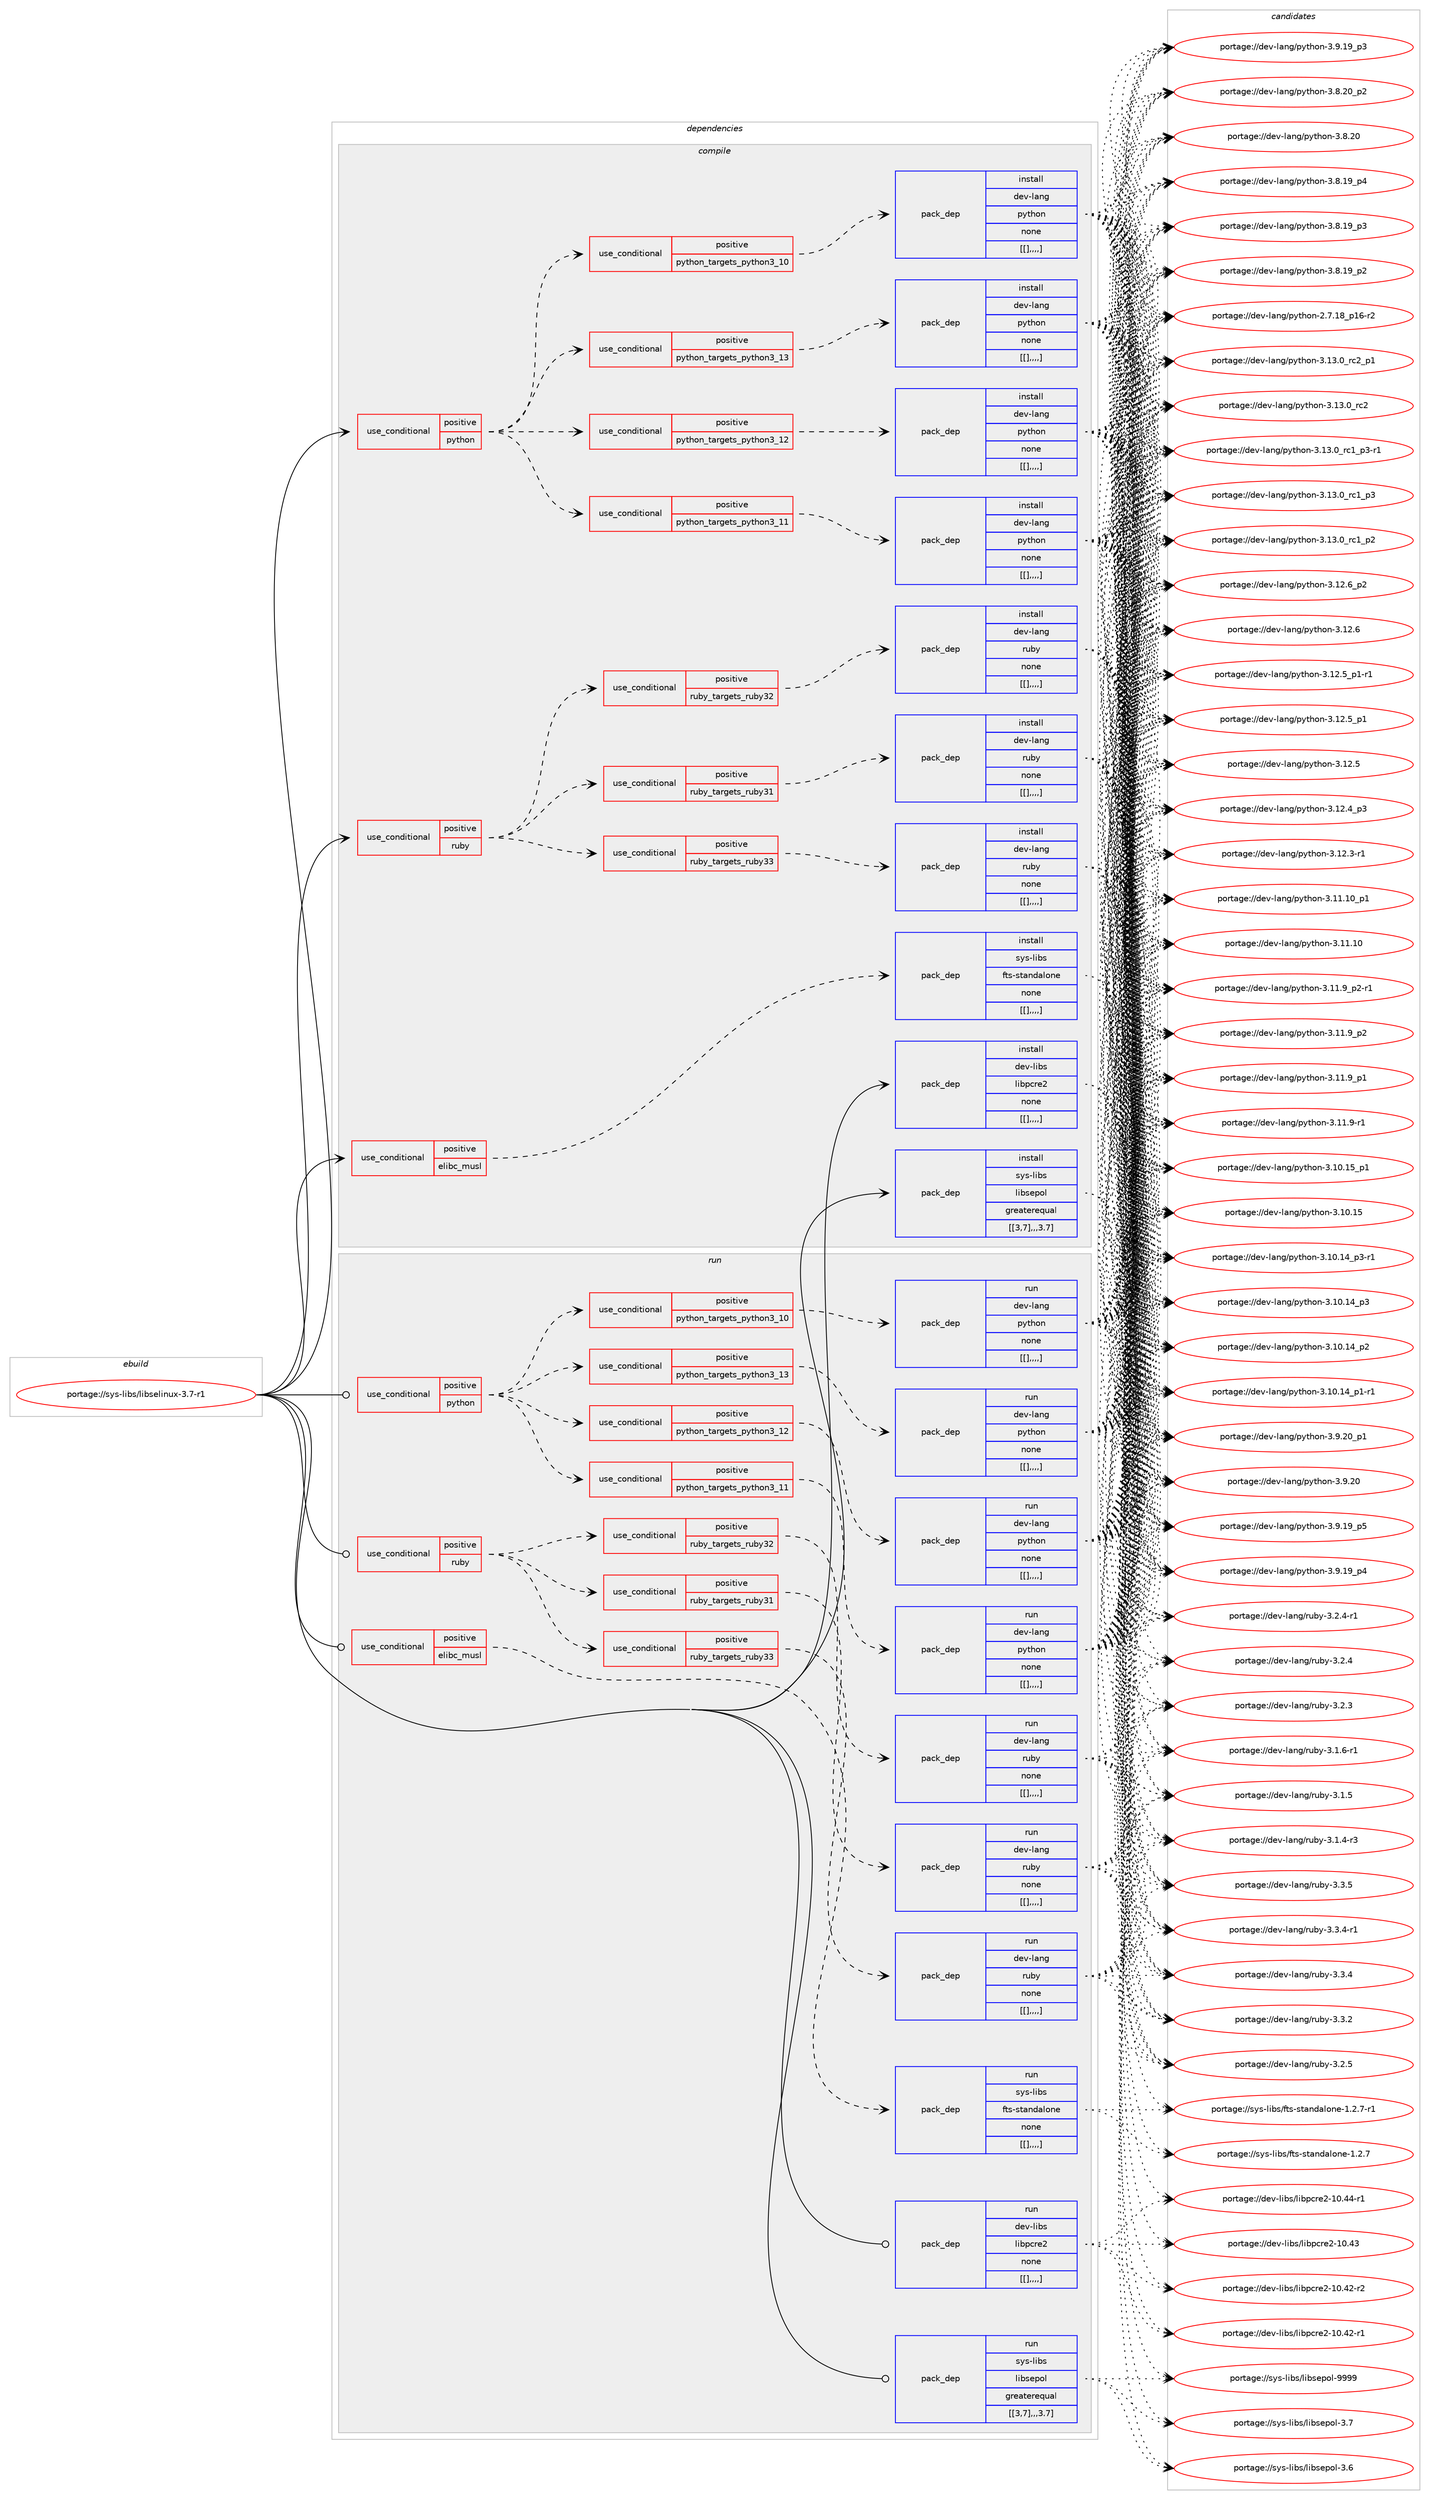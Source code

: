 digraph prolog {

# *************
# Graph options
# *************

newrank=true;
concentrate=true;
compound=true;
graph [rankdir=LR,fontname=Helvetica,fontsize=10,ranksep=1.5];#, ranksep=2.5, nodesep=0.2];
edge  [arrowhead=vee];
node  [fontname=Helvetica,fontsize=10];

# **********
# The ebuild
# **********

subgraph cluster_leftcol {
color=gray;
label=<<i>ebuild</i>>;
id [label="portage://sys-libs/libselinux-3.7-r1", color=red, width=4, href="../sys-libs/libselinux-3.7-r1.svg"];
}

# ****************
# The dependencies
# ****************

subgraph cluster_midcol {
color=gray;
label=<<i>dependencies</i>>;
subgraph cluster_compile {
fillcolor="#eeeeee";
style=filled;
label=<<i>compile</i>>;
subgraph cond122782 {
dependency454726 [label=<<TABLE BORDER="0" CELLBORDER="1" CELLSPACING="0" CELLPADDING="4"><TR><TD ROWSPAN="3" CELLPADDING="10">use_conditional</TD></TR><TR><TD>positive</TD></TR><TR><TD>elibc_musl</TD></TR></TABLE>>, shape=none, color=red];
subgraph pack328940 {
dependency454727 [label=<<TABLE BORDER="0" CELLBORDER="1" CELLSPACING="0" CELLPADDING="4" WIDTH="220"><TR><TD ROWSPAN="6" CELLPADDING="30">pack_dep</TD></TR><TR><TD WIDTH="110">install</TD></TR><TR><TD>sys-libs</TD></TR><TR><TD>fts-standalone</TD></TR><TR><TD>none</TD></TR><TR><TD>[[],,,,]</TD></TR></TABLE>>, shape=none, color=blue];
}
dependency454726:e -> dependency454727:w [weight=20,style="dashed",arrowhead="vee"];
}
id:e -> dependency454726:w [weight=20,style="solid",arrowhead="vee"];
subgraph cond122783 {
dependency454728 [label=<<TABLE BORDER="0" CELLBORDER="1" CELLSPACING="0" CELLPADDING="4"><TR><TD ROWSPAN="3" CELLPADDING="10">use_conditional</TD></TR><TR><TD>positive</TD></TR><TR><TD>python</TD></TR></TABLE>>, shape=none, color=red];
subgraph cond122784 {
dependency454729 [label=<<TABLE BORDER="0" CELLBORDER="1" CELLSPACING="0" CELLPADDING="4"><TR><TD ROWSPAN="3" CELLPADDING="10">use_conditional</TD></TR><TR><TD>positive</TD></TR><TR><TD>python_targets_python3_10</TD></TR></TABLE>>, shape=none, color=red];
subgraph pack328941 {
dependency454730 [label=<<TABLE BORDER="0" CELLBORDER="1" CELLSPACING="0" CELLPADDING="4" WIDTH="220"><TR><TD ROWSPAN="6" CELLPADDING="30">pack_dep</TD></TR><TR><TD WIDTH="110">install</TD></TR><TR><TD>dev-lang</TD></TR><TR><TD>python</TD></TR><TR><TD>none</TD></TR><TR><TD>[[],,,,]</TD></TR></TABLE>>, shape=none, color=blue];
}
dependency454729:e -> dependency454730:w [weight=20,style="dashed",arrowhead="vee"];
}
dependency454728:e -> dependency454729:w [weight=20,style="dashed",arrowhead="vee"];
subgraph cond122785 {
dependency454731 [label=<<TABLE BORDER="0" CELLBORDER="1" CELLSPACING="0" CELLPADDING="4"><TR><TD ROWSPAN="3" CELLPADDING="10">use_conditional</TD></TR><TR><TD>positive</TD></TR><TR><TD>python_targets_python3_11</TD></TR></TABLE>>, shape=none, color=red];
subgraph pack328942 {
dependency454732 [label=<<TABLE BORDER="0" CELLBORDER="1" CELLSPACING="0" CELLPADDING="4" WIDTH="220"><TR><TD ROWSPAN="6" CELLPADDING="30">pack_dep</TD></TR><TR><TD WIDTH="110">install</TD></TR><TR><TD>dev-lang</TD></TR><TR><TD>python</TD></TR><TR><TD>none</TD></TR><TR><TD>[[],,,,]</TD></TR></TABLE>>, shape=none, color=blue];
}
dependency454731:e -> dependency454732:w [weight=20,style="dashed",arrowhead="vee"];
}
dependency454728:e -> dependency454731:w [weight=20,style="dashed",arrowhead="vee"];
subgraph cond122786 {
dependency454733 [label=<<TABLE BORDER="0" CELLBORDER="1" CELLSPACING="0" CELLPADDING="4"><TR><TD ROWSPAN="3" CELLPADDING="10">use_conditional</TD></TR><TR><TD>positive</TD></TR><TR><TD>python_targets_python3_12</TD></TR></TABLE>>, shape=none, color=red];
subgraph pack328943 {
dependency454734 [label=<<TABLE BORDER="0" CELLBORDER="1" CELLSPACING="0" CELLPADDING="4" WIDTH="220"><TR><TD ROWSPAN="6" CELLPADDING="30">pack_dep</TD></TR><TR><TD WIDTH="110">install</TD></TR><TR><TD>dev-lang</TD></TR><TR><TD>python</TD></TR><TR><TD>none</TD></TR><TR><TD>[[],,,,]</TD></TR></TABLE>>, shape=none, color=blue];
}
dependency454733:e -> dependency454734:w [weight=20,style="dashed",arrowhead="vee"];
}
dependency454728:e -> dependency454733:w [weight=20,style="dashed",arrowhead="vee"];
subgraph cond122787 {
dependency454735 [label=<<TABLE BORDER="0" CELLBORDER="1" CELLSPACING="0" CELLPADDING="4"><TR><TD ROWSPAN="3" CELLPADDING="10">use_conditional</TD></TR><TR><TD>positive</TD></TR><TR><TD>python_targets_python3_13</TD></TR></TABLE>>, shape=none, color=red];
subgraph pack328944 {
dependency454736 [label=<<TABLE BORDER="0" CELLBORDER="1" CELLSPACING="0" CELLPADDING="4" WIDTH="220"><TR><TD ROWSPAN="6" CELLPADDING="30">pack_dep</TD></TR><TR><TD WIDTH="110">install</TD></TR><TR><TD>dev-lang</TD></TR><TR><TD>python</TD></TR><TR><TD>none</TD></TR><TR><TD>[[],,,,]</TD></TR></TABLE>>, shape=none, color=blue];
}
dependency454735:e -> dependency454736:w [weight=20,style="dashed",arrowhead="vee"];
}
dependency454728:e -> dependency454735:w [weight=20,style="dashed",arrowhead="vee"];
}
id:e -> dependency454728:w [weight=20,style="solid",arrowhead="vee"];
subgraph cond122788 {
dependency454737 [label=<<TABLE BORDER="0" CELLBORDER="1" CELLSPACING="0" CELLPADDING="4"><TR><TD ROWSPAN="3" CELLPADDING="10">use_conditional</TD></TR><TR><TD>positive</TD></TR><TR><TD>ruby</TD></TR></TABLE>>, shape=none, color=red];
subgraph cond122789 {
dependency454738 [label=<<TABLE BORDER="0" CELLBORDER="1" CELLSPACING="0" CELLPADDING="4"><TR><TD ROWSPAN="3" CELLPADDING="10">use_conditional</TD></TR><TR><TD>positive</TD></TR><TR><TD>ruby_targets_ruby31</TD></TR></TABLE>>, shape=none, color=red];
subgraph pack328945 {
dependency454739 [label=<<TABLE BORDER="0" CELLBORDER="1" CELLSPACING="0" CELLPADDING="4" WIDTH="220"><TR><TD ROWSPAN="6" CELLPADDING="30">pack_dep</TD></TR><TR><TD WIDTH="110">install</TD></TR><TR><TD>dev-lang</TD></TR><TR><TD>ruby</TD></TR><TR><TD>none</TD></TR><TR><TD>[[],,,,]</TD></TR></TABLE>>, shape=none, color=blue];
}
dependency454738:e -> dependency454739:w [weight=20,style="dashed",arrowhead="vee"];
}
dependency454737:e -> dependency454738:w [weight=20,style="dashed",arrowhead="vee"];
subgraph cond122790 {
dependency454740 [label=<<TABLE BORDER="0" CELLBORDER="1" CELLSPACING="0" CELLPADDING="4"><TR><TD ROWSPAN="3" CELLPADDING="10">use_conditional</TD></TR><TR><TD>positive</TD></TR><TR><TD>ruby_targets_ruby32</TD></TR></TABLE>>, shape=none, color=red];
subgraph pack328946 {
dependency454741 [label=<<TABLE BORDER="0" CELLBORDER="1" CELLSPACING="0" CELLPADDING="4" WIDTH="220"><TR><TD ROWSPAN="6" CELLPADDING="30">pack_dep</TD></TR><TR><TD WIDTH="110">install</TD></TR><TR><TD>dev-lang</TD></TR><TR><TD>ruby</TD></TR><TR><TD>none</TD></TR><TR><TD>[[],,,,]</TD></TR></TABLE>>, shape=none, color=blue];
}
dependency454740:e -> dependency454741:w [weight=20,style="dashed",arrowhead="vee"];
}
dependency454737:e -> dependency454740:w [weight=20,style="dashed",arrowhead="vee"];
subgraph cond122791 {
dependency454742 [label=<<TABLE BORDER="0" CELLBORDER="1" CELLSPACING="0" CELLPADDING="4"><TR><TD ROWSPAN="3" CELLPADDING="10">use_conditional</TD></TR><TR><TD>positive</TD></TR><TR><TD>ruby_targets_ruby33</TD></TR></TABLE>>, shape=none, color=red];
subgraph pack328947 {
dependency454743 [label=<<TABLE BORDER="0" CELLBORDER="1" CELLSPACING="0" CELLPADDING="4" WIDTH="220"><TR><TD ROWSPAN="6" CELLPADDING="30">pack_dep</TD></TR><TR><TD WIDTH="110">install</TD></TR><TR><TD>dev-lang</TD></TR><TR><TD>ruby</TD></TR><TR><TD>none</TD></TR><TR><TD>[[],,,,]</TD></TR></TABLE>>, shape=none, color=blue];
}
dependency454742:e -> dependency454743:w [weight=20,style="dashed",arrowhead="vee"];
}
dependency454737:e -> dependency454742:w [weight=20,style="dashed",arrowhead="vee"];
}
id:e -> dependency454737:w [weight=20,style="solid",arrowhead="vee"];
subgraph pack328948 {
dependency454744 [label=<<TABLE BORDER="0" CELLBORDER="1" CELLSPACING="0" CELLPADDING="4" WIDTH="220"><TR><TD ROWSPAN="6" CELLPADDING="30">pack_dep</TD></TR><TR><TD WIDTH="110">install</TD></TR><TR><TD>dev-libs</TD></TR><TR><TD>libpcre2</TD></TR><TR><TD>none</TD></TR><TR><TD>[[],,,,]</TD></TR></TABLE>>, shape=none, color=blue];
}
id:e -> dependency454744:w [weight=20,style="solid",arrowhead="vee"];
subgraph pack328949 {
dependency454745 [label=<<TABLE BORDER="0" CELLBORDER="1" CELLSPACING="0" CELLPADDING="4" WIDTH="220"><TR><TD ROWSPAN="6" CELLPADDING="30">pack_dep</TD></TR><TR><TD WIDTH="110">install</TD></TR><TR><TD>sys-libs</TD></TR><TR><TD>libsepol</TD></TR><TR><TD>greaterequal</TD></TR><TR><TD>[[3,7],,,3.7]</TD></TR></TABLE>>, shape=none, color=blue];
}
id:e -> dependency454745:w [weight=20,style="solid",arrowhead="vee"];
}
subgraph cluster_compileandrun {
fillcolor="#eeeeee";
style=filled;
label=<<i>compile and run</i>>;
}
subgraph cluster_run {
fillcolor="#eeeeee";
style=filled;
label=<<i>run</i>>;
subgraph cond122792 {
dependency454746 [label=<<TABLE BORDER="0" CELLBORDER="1" CELLSPACING="0" CELLPADDING="4"><TR><TD ROWSPAN="3" CELLPADDING="10">use_conditional</TD></TR><TR><TD>positive</TD></TR><TR><TD>elibc_musl</TD></TR></TABLE>>, shape=none, color=red];
subgraph pack328950 {
dependency454747 [label=<<TABLE BORDER="0" CELLBORDER="1" CELLSPACING="0" CELLPADDING="4" WIDTH="220"><TR><TD ROWSPAN="6" CELLPADDING="30">pack_dep</TD></TR><TR><TD WIDTH="110">run</TD></TR><TR><TD>sys-libs</TD></TR><TR><TD>fts-standalone</TD></TR><TR><TD>none</TD></TR><TR><TD>[[],,,,]</TD></TR></TABLE>>, shape=none, color=blue];
}
dependency454746:e -> dependency454747:w [weight=20,style="dashed",arrowhead="vee"];
}
id:e -> dependency454746:w [weight=20,style="solid",arrowhead="odot"];
subgraph cond122793 {
dependency454748 [label=<<TABLE BORDER="0" CELLBORDER="1" CELLSPACING="0" CELLPADDING="4"><TR><TD ROWSPAN="3" CELLPADDING="10">use_conditional</TD></TR><TR><TD>positive</TD></TR><TR><TD>python</TD></TR></TABLE>>, shape=none, color=red];
subgraph cond122794 {
dependency454749 [label=<<TABLE BORDER="0" CELLBORDER="1" CELLSPACING="0" CELLPADDING="4"><TR><TD ROWSPAN="3" CELLPADDING="10">use_conditional</TD></TR><TR><TD>positive</TD></TR><TR><TD>python_targets_python3_10</TD></TR></TABLE>>, shape=none, color=red];
subgraph pack328951 {
dependency454750 [label=<<TABLE BORDER="0" CELLBORDER="1" CELLSPACING="0" CELLPADDING="4" WIDTH="220"><TR><TD ROWSPAN="6" CELLPADDING="30">pack_dep</TD></TR><TR><TD WIDTH="110">run</TD></TR><TR><TD>dev-lang</TD></TR><TR><TD>python</TD></TR><TR><TD>none</TD></TR><TR><TD>[[],,,,]</TD></TR></TABLE>>, shape=none, color=blue];
}
dependency454749:e -> dependency454750:w [weight=20,style="dashed",arrowhead="vee"];
}
dependency454748:e -> dependency454749:w [weight=20,style="dashed",arrowhead="vee"];
subgraph cond122795 {
dependency454751 [label=<<TABLE BORDER="0" CELLBORDER="1" CELLSPACING="0" CELLPADDING="4"><TR><TD ROWSPAN="3" CELLPADDING="10">use_conditional</TD></TR><TR><TD>positive</TD></TR><TR><TD>python_targets_python3_11</TD></TR></TABLE>>, shape=none, color=red];
subgraph pack328952 {
dependency454752 [label=<<TABLE BORDER="0" CELLBORDER="1" CELLSPACING="0" CELLPADDING="4" WIDTH="220"><TR><TD ROWSPAN="6" CELLPADDING="30">pack_dep</TD></TR><TR><TD WIDTH="110">run</TD></TR><TR><TD>dev-lang</TD></TR><TR><TD>python</TD></TR><TR><TD>none</TD></TR><TR><TD>[[],,,,]</TD></TR></TABLE>>, shape=none, color=blue];
}
dependency454751:e -> dependency454752:w [weight=20,style="dashed",arrowhead="vee"];
}
dependency454748:e -> dependency454751:w [weight=20,style="dashed",arrowhead="vee"];
subgraph cond122796 {
dependency454753 [label=<<TABLE BORDER="0" CELLBORDER="1" CELLSPACING="0" CELLPADDING="4"><TR><TD ROWSPAN="3" CELLPADDING="10">use_conditional</TD></TR><TR><TD>positive</TD></TR><TR><TD>python_targets_python3_12</TD></TR></TABLE>>, shape=none, color=red];
subgraph pack328953 {
dependency454754 [label=<<TABLE BORDER="0" CELLBORDER="1" CELLSPACING="0" CELLPADDING="4" WIDTH="220"><TR><TD ROWSPAN="6" CELLPADDING="30">pack_dep</TD></TR><TR><TD WIDTH="110">run</TD></TR><TR><TD>dev-lang</TD></TR><TR><TD>python</TD></TR><TR><TD>none</TD></TR><TR><TD>[[],,,,]</TD></TR></TABLE>>, shape=none, color=blue];
}
dependency454753:e -> dependency454754:w [weight=20,style="dashed",arrowhead="vee"];
}
dependency454748:e -> dependency454753:w [weight=20,style="dashed",arrowhead="vee"];
subgraph cond122797 {
dependency454755 [label=<<TABLE BORDER="0" CELLBORDER="1" CELLSPACING="0" CELLPADDING="4"><TR><TD ROWSPAN="3" CELLPADDING="10">use_conditional</TD></TR><TR><TD>positive</TD></TR><TR><TD>python_targets_python3_13</TD></TR></TABLE>>, shape=none, color=red];
subgraph pack328954 {
dependency454756 [label=<<TABLE BORDER="0" CELLBORDER="1" CELLSPACING="0" CELLPADDING="4" WIDTH="220"><TR><TD ROWSPAN="6" CELLPADDING="30">pack_dep</TD></TR><TR><TD WIDTH="110">run</TD></TR><TR><TD>dev-lang</TD></TR><TR><TD>python</TD></TR><TR><TD>none</TD></TR><TR><TD>[[],,,,]</TD></TR></TABLE>>, shape=none, color=blue];
}
dependency454755:e -> dependency454756:w [weight=20,style="dashed",arrowhead="vee"];
}
dependency454748:e -> dependency454755:w [weight=20,style="dashed",arrowhead="vee"];
}
id:e -> dependency454748:w [weight=20,style="solid",arrowhead="odot"];
subgraph cond122798 {
dependency454757 [label=<<TABLE BORDER="0" CELLBORDER="1" CELLSPACING="0" CELLPADDING="4"><TR><TD ROWSPAN="3" CELLPADDING="10">use_conditional</TD></TR><TR><TD>positive</TD></TR><TR><TD>ruby</TD></TR></TABLE>>, shape=none, color=red];
subgraph cond122799 {
dependency454758 [label=<<TABLE BORDER="0" CELLBORDER="1" CELLSPACING="0" CELLPADDING="4"><TR><TD ROWSPAN="3" CELLPADDING="10">use_conditional</TD></TR><TR><TD>positive</TD></TR><TR><TD>ruby_targets_ruby31</TD></TR></TABLE>>, shape=none, color=red];
subgraph pack328955 {
dependency454759 [label=<<TABLE BORDER="0" CELLBORDER="1" CELLSPACING="0" CELLPADDING="4" WIDTH="220"><TR><TD ROWSPAN="6" CELLPADDING="30">pack_dep</TD></TR><TR><TD WIDTH="110">run</TD></TR><TR><TD>dev-lang</TD></TR><TR><TD>ruby</TD></TR><TR><TD>none</TD></TR><TR><TD>[[],,,,]</TD></TR></TABLE>>, shape=none, color=blue];
}
dependency454758:e -> dependency454759:w [weight=20,style="dashed",arrowhead="vee"];
}
dependency454757:e -> dependency454758:w [weight=20,style="dashed",arrowhead="vee"];
subgraph cond122800 {
dependency454760 [label=<<TABLE BORDER="0" CELLBORDER="1" CELLSPACING="0" CELLPADDING="4"><TR><TD ROWSPAN="3" CELLPADDING="10">use_conditional</TD></TR><TR><TD>positive</TD></TR><TR><TD>ruby_targets_ruby32</TD></TR></TABLE>>, shape=none, color=red];
subgraph pack328956 {
dependency454761 [label=<<TABLE BORDER="0" CELLBORDER="1" CELLSPACING="0" CELLPADDING="4" WIDTH="220"><TR><TD ROWSPAN="6" CELLPADDING="30">pack_dep</TD></TR><TR><TD WIDTH="110">run</TD></TR><TR><TD>dev-lang</TD></TR><TR><TD>ruby</TD></TR><TR><TD>none</TD></TR><TR><TD>[[],,,,]</TD></TR></TABLE>>, shape=none, color=blue];
}
dependency454760:e -> dependency454761:w [weight=20,style="dashed",arrowhead="vee"];
}
dependency454757:e -> dependency454760:w [weight=20,style="dashed",arrowhead="vee"];
subgraph cond122801 {
dependency454762 [label=<<TABLE BORDER="0" CELLBORDER="1" CELLSPACING="0" CELLPADDING="4"><TR><TD ROWSPAN="3" CELLPADDING="10">use_conditional</TD></TR><TR><TD>positive</TD></TR><TR><TD>ruby_targets_ruby33</TD></TR></TABLE>>, shape=none, color=red];
subgraph pack328957 {
dependency454763 [label=<<TABLE BORDER="0" CELLBORDER="1" CELLSPACING="0" CELLPADDING="4" WIDTH="220"><TR><TD ROWSPAN="6" CELLPADDING="30">pack_dep</TD></TR><TR><TD WIDTH="110">run</TD></TR><TR><TD>dev-lang</TD></TR><TR><TD>ruby</TD></TR><TR><TD>none</TD></TR><TR><TD>[[],,,,]</TD></TR></TABLE>>, shape=none, color=blue];
}
dependency454762:e -> dependency454763:w [weight=20,style="dashed",arrowhead="vee"];
}
dependency454757:e -> dependency454762:w [weight=20,style="dashed",arrowhead="vee"];
}
id:e -> dependency454757:w [weight=20,style="solid",arrowhead="odot"];
subgraph pack328958 {
dependency454764 [label=<<TABLE BORDER="0" CELLBORDER="1" CELLSPACING="0" CELLPADDING="4" WIDTH="220"><TR><TD ROWSPAN="6" CELLPADDING="30">pack_dep</TD></TR><TR><TD WIDTH="110">run</TD></TR><TR><TD>dev-libs</TD></TR><TR><TD>libpcre2</TD></TR><TR><TD>none</TD></TR><TR><TD>[[],,,,]</TD></TR></TABLE>>, shape=none, color=blue];
}
id:e -> dependency454764:w [weight=20,style="solid",arrowhead="odot"];
subgraph pack328959 {
dependency454765 [label=<<TABLE BORDER="0" CELLBORDER="1" CELLSPACING="0" CELLPADDING="4" WIDTH="220"><TR><TD ROWSPAN="6" CELLPADDING="30">pack_dep</TD></TR><TR><TD WIDTH="110">run</TD></TR><TR><TD>sys-libs</TD></TR><TR><TD>libsepol</TD></TR><TR><TD>greaterequal</TD></TR><TR><TD>[[3,7],,,3.7]</TD></TR></TABLE>>, shape=none, color=blue];
}
id:e -> dependency454765:w [weight=20,style="solid",arrowhead="odot"];
}
}

# **************
# The candidates
# **************

subgraph cluster_choices {
rank=same;
color=gray;
label=<<i>candidates</i>>;

subgraph choice328940 {
color=black;
nodesep=1;
choice1151211154510810598115471021161154511511697110100971081111101014549465046554511449 [label="portage://sys-libs/fts-standalone-1.2.7-r1", color=red, width=4,href="../sys-libs/fts-standalone-1.2.7-r1.svg"];
choice115121115451081059811547102116115451151169711010097108111110101454946504655 [label="portage://sys-libs/fts-standalone-1.2.7", color=red, width=4,href="../sys-libs/fts-standalone-1.2.7.svg"];
dependency454727:e -> choice1151211154510810598115471021161154511511697110100971081111101014549465046554511449:w [style=dotted,weight="100"];
dependency454727:e -> choice115121115451081059811547102116115451151169711010097108111110101454946504655:w [style=dotted,weight="100"];
}
subgraph choice328941 {
color=black;
nodesep=1;
choice100101118451089711010347112121116104111110455146495146489511499509511249 [label="portage://dev-lang/python-3.13.0_rc2_p1", color=red, width=4,href="../dev-lang/python-3.13.0_rc2_p1.svg"];
choice10010111845108971101034711212111610411111045514649514648951149950 [label="portage://dev-lang/python-3.13.0_rc2", color=red, width=4,href="../dev-lang/python-3.13.0_rc2.svg"];
choice1001011184510897110103471121211161041111104551464951464895114994995112514511449 [label="portage://dev-lang/python-3.13.0_rc1_p3-r1", color=red, width=4,href="../dev-lang/python-3.13.0_rc1_p3-r1.svg"];
choice100101118451089711010347112121116104111110455146495146489511499499511251 [label="portage://dev-lang/python-3.13.0_rc1_p3", color=red, width=4,href="../dev-lang/python-3.13.0_rc1_p3.svg"];
choice100101118451089711010347112121116104111110455146495146489511499499511250 [label="portage://dev-lang/python-3.13.0_rc1_p2", color=red, width=4,href="../dev-lang/python-3.13.0_rc1_p2.svg"];
choice100101118451089711010347112121116104111110455146495046549511250 [label="portage://dev-lang/python-3.12.6_p2", color=red, width=4,href="../dev-lang/python-3.12.6_p2.svg"];
choice10010111845108971101034711212111610411111045514649504654 [label="portage://dev-lang/python-3.12.6", color=red, width=4,href="../dev-lang/python-3.12.6.svg"];
choice1001011184510897110103471121211161041111104551464950465395112494511449 [label="portage://dev-lang/python-3.12.5_p1-r1", color=red, width=4,href="../dev-lang/python-3.12.5_p1-r1.svg"];
choice100101118451089711010347112121116104111110455146495046539511249 [label="portage://dev-lang/python-3.12.5_p1", color=red, width=4,href="../dev-lang/python-3.12.5_p1.svg"];
choice10010111845108971101034711212111610411111045514649504653 [label="portage://dev-lang/python-3.12.5", color=red, width=4,href="../dev-lang/python-3.12.5.svg"];
choice100101118451089711010347112121116104111110455146495046529511251 [label="portage://dev-lang/python-3.12.4_p3", color=red, width=4,href="../dev-lang/python-3.12.4_p3.svg"];
choice100101118451089711010347112121116104111110455146495046514511449 [label="portage://dev-lang/python-3.12.3-r1", color=red, width=4,href="../dev-lang/python-3.12.3-r1.svg"];
choice10010111845108971101034711212111610411111045514649494649489511249 [label="portage://dev-lang/python-3.11.10_p1", color=red, width=4,href="../dev-lang/python-3.11.10_p1.svg"];
choice1001011184510897110103471121211161041111104551464949464948 [label="portage://dev-lang/python-3.11.10", color=red, width=4,href="../dev-lang/python-3.11.10.svg"];
choice1001011184510897110103471121211161041111104551464949465795112504511449 [label="portage://dev-lang/python-3.11.9_p2-r1", color=red, width=4,href="../dev-lang/python-3.11.9_p2-r1.svg"];
choice100101118451089711010347112121116104111110455146494946579511250 [label="portage://dev-lang/python-3.11.9_p2", color=red, width=4,href="../dev-lang/python-3.11.9_p2.svg"];
choice100101118451089711010347112121116104111110455146494946579511249 [label="portage://dev-lang/python-3.11.9_p1", color=red, width=4,href="../dev-lang/python-3.11.9_p1.svg"];
choice100101118451089711010347112121116104111110455146494946574511449 [label="portage://dev-lang/python-3.11.9-r1", color=red, width=4,href="../dev-lang/python-3.11.9-r1.svg"];
choice10010111845108971101034711212111610411111045514649484649539511249 [label="portage://dev-lang/python-3.10.15_p1", color=red, width=4,href="../dev-lang/python-3.10.15_p1.svg"];
choice1001011184510897110103471121211161041111104551464948464953 [label="portage://dev-lang/python-3.10.15", color=red, width=4,href="../dev-lang/python-3.10.15.svg"];
choice100101118451089711010347112121116104111110455146494846495295112514511449 [label="portage://dev-lang/python-3.10.14_p3-r1", color=red, width=4,href="../dev-lang/python-3.10.14_p3-r1.svg"];
choice10010111845108971101034711212111610411111045514649484649529511251 [label="portage://dev-lang/python-3.10.14_p3", color=red, width=4,href="../dev-lang/python-3.10.14_p3.svg"];
choice10010111845108971101034711212111610411111045514649484649529511250 [label="portage://dev-lang/python-3.10.14_p2", color=red, width=4,href="../dev-lang/python-3.10.14_p2.svg"];
choice100101118451089711010347112121116104111110455146494846495295112494511449 [label="portage://dev-lang/python-3.10.14_p1-r1", color=red, width=4,href="../dev-lang/python-3.10.14_p1-r1.svg"];
choice100101118451089711010347112121116104111110455146574650489511249 [label="portage://dev-lang/python-3.9.20_p1", color=red, width=4,href="../dev-lang/python-3.9.20_p1.svg"];
choice10010111845108971101034711212111610411111045514657465048 [label="portage://dev-lang/python-3.9.20", color=red, width=4,href="../dev-lang/python-3.9.20.svg"];
choice100101118451089711010347112121116104111110455146574649579511253 [label="portage://dev-lang/python-3.9.19_p5", color=red, width=4,href="../dev-lang/python-3.9.19_p5.svg"];
choice100101118451089711010347112121116104111110455146574649579511252 [label="portage://dev-lang/python-3.9.19_p4", color=red, width=4,href="../dev-lang/python-3.9.19_p4.svg"];
choice100101118451089711010347112121116104111110455146574649579511251 [label="portage://dev-lang/python-3.9.19_p3", color=red, width=4,href="../dev-lang/python-3.9.19_p3.svg"];
choice100101118451089711010347112121116104111110455146564650489511250 [label="portage://dev-lang/python-3.8.20_p2", color=red, width=4,href="../dev-lang/python-3.8.20_p2.svg"];
choice10010111845108971101034711212111610411111045514656465048 [label="portage://dev-lang/python-3.8.20", color=red, width=4,href="../dev-lang/python-3.8.20.svg"];
choice100101118451089711010347112121116104111110455146564649579511252 [label="portage://dev-lang/python-3.8.19_p4", color=red, width=4,href="../dev-lang/python-3.8.19_p4.svg"];
choice100101118451089711010347112121116104111110455146564649579511251 [label="portage://dev-lang/python-3.8.19_p3", color=red, width=4,href="../dev-lang/python-3.8.19_p3.svg"];
choice100101118451089711010347112121116104111110455146564649579511250 [label="portage://dev-lang/python-3.8.19_p2", color=red, width=4,href="../dev-lang/python-3.8.19_p2.svg"];
choice100101118451089711010347112121116104111110455046554649569511249544511450 [label="portage://dev-lang/python-2.7.18_p16-r2", color=red, width=4,href="../dev-lang/python-2.7.18_p16-r2.svg"];
dependency454730:e -> choice100101118451089711010347112121116104111110455146495146489511499509511249:w [style=dotted,weight="100"];
dependency454730:e -> choice10010111845108971101034711212111610411111045514649514648951149950:w [style=dotted,weight="100"];
dependency454730:e -> choice1001011184510897110103471121211161041111104551464951464895114994995112514511449:w [style=dotted,weight="100"];
dependency454730:e -> choice100101118451089711010347112121116104111110455146495146489511499499511251:w [style=dotted,weight="100"];
dependency454730:e -> choice100101118451089711010347112121116104111110455146495146489511499499511250:w [style=dotted,weight="100"];
dependency454730:e -> choice100101118451089711010347112121116104111110455146495046549511250:w [style=dotted,weight="100"];
dependency454730:e -> choice10010111845108971101034711212111610411111045514649504654:w [style=dotted,weight="100"];
dependency454730:e -> choice1001011184510897110103471121211161041111104551464950465395112494511449:w [style=dotted,weight="100"];
dependency454730:e -> choice100101118451089711010347112121116104111110455146495046539511249:w [style=dotted,weight="100"];
dependency454730:e -> choice10010111845108971101034711212111610411111045514649504653:w [style=dotted,weight="100"];
dependency454730:e -> choice100101118451089711010347112121116104111110455146495046529511251:w [style=dotted,weight="100"];
dependency454730:e -> choice100101118451089711010347112121116104111110455146495046514511449:w [style=dotted,weight="100"];
dependency454730:e -> choice10010111845108971101034711212111610411111045514649494649489511249:w [style=dotted,weight="100"];
dependency454730:e -> choice1001011184510897110103471121211161041111104551464949464948:w [style=dotted,weight="100"];
dependency454730:e -> choice1001011184510897110103471121211161041111104551464949465795112504511449:w [style=dotted,weight="100"];
dependency454730:e -> choice100101118451089711010347112121116104111110455146494946579511250:w [style=dotted,weight="100"];
dependency454730:e -> choice100101118451089711010347112121116104111110455146494946579511249:w [style=dotted,weight="100"];
dependency454730:e -> choice100101118451089711010347112121116104111110455146494946574511449:w [style=dotted,weight="100"];
dependency454730:e -> choice10010111845108971101034711212111610411111045514649484649539511249:w [style=dotted,weight="100"];
dependency454730:e -> choice1001011184510897110103471121211161041111104551464948464953:w [style=dotted,weight="100"];
dependency454730:e -> choice100101118451089711010347112121116104111110455146494846495295112514511449:w [style=dotted,weight="100"];
dependency454730:e -> choice10010111845108971101034711212111610411111045514649484649529511251:w [style=dotted,weight="100"];
dependency454730:e -> choice10010111845108971101034711212111610411111045514649484649529511250:w [style=dotted,weight="100"];
dependency454730:e -> choice100101118451089711010347112121116104111110455146494846495295112494511449:w [style=dotted,weight="100"];
dependency454730:e -> choice100101118451089711010347112121116104111110455146574650489511249:w [style=dotted,weight="100"];
dependency454730:e -> choice10010111845108971101034711212111610411111045514657465048:w [style=dotted,weight="100"];
dependency454730:e -> choice100101118451089711010347112121116104111110455146574649579511253:w [style=dotted,weight="100"];
dependency454730:e -> choice100101118451089711010347112121116104111110455146574649579511252:w [style=dotted,weight="100"];
dependency454730:e -> choice100101118451089711010347112121116104111110455146574649579511251:w [style=dotted,weight="100"];
dependency454730:e -> choice100101118451089711010347112121116104111110455146564650489511250:w [style=dotted,weight="100"];
dependency454730:e -> choice10010111845108971101034711212111610411111045514656465048:w [style=dotted,weight="100"];
dependency454730:e -> choice100101118451089711010347112121116104111110455146564649579511252:w [style=dotted,weight="100"];
dependency454730:e -> choice100101118451089711010347112121116104111110455146564649579511251:w [style=dotted,weight="100"];
dependency454730:e -> choice100101118451089711010347112121116104111110455146564649579511250:w [style=dotted,weight="100"];
dependency454730:e -> choice100101118451089711010347112121116104111110455046554649569511249544511450:w [style=dotted,weight="100"];
}
subgraph choice328942 {
color=black;
nodesep=1;
choice100101118451089711010347112121116104111110455146495146489511499509511249 [label="portage://dev-lang/python-3.13.0_rc2_p1", color=red, width=4,href="../dev-lang/python-3.13.0_rc2_p1.svg"];
choice10010111845108971101034711212111610411111045514649514648951149950 [label="portage://dev-lang/python-3.13.0_rc2", color=red, width=4,href="../dev-lang/python-3.13.0_rc2.svg"];
choice1001011184510897110103471121211161041111104551464951464895114994995112514511449 [label="portage://dev-lang/python-3.13.0_rc1_p3-r1", color=red, width=4,href="../dev-lang/python-3.13.0_rc1_p3-r1.svg"];
choice100101118451089711010347112121116104111110455146495146489511499499511251 [label="portage://dev-lang/python-3.13.0_rc1_p3", color=red, width=4,href="../dev-lang/python-3.13.0_rc1_p3.svg"];
choice100101118451089711010347112121116104111110455146495146489511499499511250 [label="portage://dev-lang/python-3.13.0_rc1_p2", color=red, width=4,href="../dev-lang/python-3.13.0_rc1_p2.svg"];
choice100101118451089711010347112121116104111110455146495046549511250 [label="portage://dev-lang/python-3.12.6_p2", color=red, width=4,href="../dev-lang/python-3.12.6_p2.svg"];
choice10010111845108971101034711212111610411111045514649504654 [label="portage://dev-lang/python-3.12.6", color=red, width=4,href="../dev-lang/python-3.12.6.svg"];
choice1001011184510897110103471121211161041111104551464950465395112494511449 [label="portage://dev-lang/python-3.12.5_p1-r1", color=red, width=4,href="../dev-lang/python-3.12.5_p1-r1.svg"];
choice100101118451089711010347112121116104111110455146495046539511249 [label="portage://dev-lang/python-3.12.5_p1", color=red, width=4,href="../dev-lang/python-3.12.5_p1.svg"];
choice10010111845108971101034711212111610411111045514649504653 [label="portage://dev-lang/python-3.12.5", color=red, width=4,href="../dev-lang/python-3.12.5.svg"];
choice100101118451089711010347112121116104111110455146495046529511251 [label="portage://dev-lang/python-3.12.4_p3", color=red, width=4,href="../dev-lang/python-3.12.4_p3.svg"];
choice100101118451089711010347112121116104111110455146495046514511449 [label="portage://dev-lang/python-3.12.3-r1", color=red, width=4,href="../dev-lang/python-3.12.3-r1.svg"];
choice10010111845108971101034711212111610411111045514649494649489511249 [label="portage://dev-lang/python-3.11.10_p1", color=red, width=4,href="../dev-lang/python-3.11.10_p1.svg"];
choice1001011184510897110103471121211161041111104551464949464948 [label="portage://dev-lang/python-3.11.10", color=red, width=4,href="../dev-lang/python-3.11.10.svg"];
choice1001011184510897110103471121211161041111104551464949465795112504511449 [label="portage://dev-lang/python-3.11.9_p2-r1", color=red, width=4,href="../dev-lang/python-3.11.9_p2-r1.svg"];
choice100101118451089711010347112121116104111110455146494946579511250 [label="portage://dev-lang/python-3.11.9_p2", color=red, width=4,href="../dev-lang/python-3.11.9_p2.svg"];
choice100101118451089711010347112121116104111110455146494946579511249 [label="portage://dev-lang/python-3.11.9_p1", color=red, width=4,href="../dev-lang/python-3.11.9_p1.svg"];
choice100101118451089711010347112121116104111110455146494946574511449 [label="portage://dev-lang/python-3.11.9-r1", color=red, width=4,href="../dev-lang/python-3.11.9-r1.svg"];
choice10010111845108971101034711212111610411111045514649484649539511249 [label="portage://dev-lang/python-3.10.15_p1", color=red, width=4,href="../dev-lang/python-3.10.15_p1.svg"];
choice1001011184510897110103471121211161041111104551464948464953 [label="portage://dev-lang/python-3.10.15", color=red, width=4,href="../dev-lang/python-3.10.15.svg"];
choice100101118451089711010347112121116104111110455146494846495295112514511449 [label="portage://dev-lang/python-3.10.14_p3-r1", color=red, width=4,href="../dev-lang/python-3.10.14_p3-r1.svg"];
choice10010111845108971101034711212111610411111045514649484649529511251 [label="portage://dev-lang/python-3.10.14_p3", color=red, width=4,href="../dev-lang/python-3.10.14_p3.svg"];
choice10010111845108971101034711212111610411111045514649484649529511250 [label="portage://dev-lang/python-3.10.14_p2", color=red, width=4,href="../dev-lang/python-3.10.14_p2.svg"];
choice100101118451089711010347112121116104111110455146494846495295112494511449 [label="portage://dev-lang/python-3.10.14_p1-r1", color=red, width=4,href="../dev-lang/python-3.10.14_p1-r1.svg"];
choice100101118451089711010347112121116104111110455146574650489511249 [label="portage://dev-lang/python-3.9.20_p1", color=red, width=4,href="../dev-lang/python-3.9.20_p1.svg"];
choice10010111845108971101034711212111610411111045514657465048 [label="portage://dev-lang/python-3.9.20", color=red, width=4,href="../dev-lang/python-3.9.20.svg"];
choice100101118451089711010347112121116104111110455146574649579511253 [label="portage://dev-lang/python-3.9.19_p5", color=red, width=4,href="../dev-lang/python-3.9.19_p5.svg"];
choice100101118451089711010347112121116104111110455146574649579511252 [label="portage://dev-lang/python-3.9.19_p4", color=red, width=4,href="../dev-lang/python-3.9.19_p4.svg"];
choice100101118451089711010347112121116104111110455146574649579511251 [label="portage://dev-lang/python-3.9.19_p3", color=red, width=4,href="../dev-lang/python-3.9.19_p3.svg"];
choice100101118451089711010347112121116104111110455146564650489511250 [label="portage://dev-lang/python-3.8.20_p2", color=red, width=4,href="../dev-lang/python-3.8.20_p2.svg"];
choice10010111845108971101034711212111610411111045514656465048 [label="portage://dev-lang/python-3.8.20", color=red, width=4,href="../dev-lang/python-3.8.20.svg"];
choice100101118451089711010347112121116104111110455146564649579511252 [label="portage://dev-lang/python-3.8.19_p4", color=red, width=4,href="../dev-lang/python-3.8.19_p4.svg"];
choice100101118451089711010347112121116104111110455146564649579511251 [label="portage://dev-lang/python-3.8.19_p3", color=red, width=4,href="../dev-lang/python-3.8.19_p3.svg"];
choice100101118451089711010347112121116104111110455146564649579511250 [label="portage://dev-lang/python-3.8.19_p2", color=red, width=4,href="../dev-lang/python-3.8.19_p2.svg"];
choice100101118451089711010347112121116104111110455046554649569511249544511450 [label="portage://dev-lang/python-2.7.18_p16-r2", color=red, width=4,href="../dev-lang/python-2.7.18_p16-r2.svg"];
dependency454732:e -> choice100101118451089711010347112121116104111110455146495146489511499509511249:w [style=dotted,weight="100"];
dependency454732:e -> choice10010111845108971101034711212111610411111045514649514648951149950:w [style=dotted,weight="100"];
dependency454732:e -> choice1001011184510897110103471121211161041111104551464951464895114994995112514511449:w [style=dotted,weight="100"];
dependency454732:e -> choice100101118451089711010347112121116104111110455146495146489511499499511251:w [style=dotted,weight="100"];
dependency454732:e -> choice100101118451089711010347112121116104111110455146495146489511499499511250:w [style=dotted,weight="100"];
dependency454732:e -> choice100101118451089711010347112121116104111110455146495046549511250:w [style=dotted,weight="100"];
dependency454732:e -> choice10010111845108971101034711212111610411111045514649504654:w [style=dotted,weight="100"];
dependency454732:e -> choice1001011184510897110103471121211161041111104551464950465395112494511449:w [style=dotted,weight="100"];
dependency454732:e -> choice100101118451089711010347112121116104111110455146495046539511249:w [style=dotted,weight="100"];
dependency454732:e -> choice10010111845108971101034711212111610411111045514649504653:w [style=dotted,weight="100"];
dependency454732:e -> choice100101118451089711010347112121116104111110455146495046529511251:w [style=dotted,weight="100"];
dependency454732:e -> choice100101118451089711010347112121116104111110455146495046514511449:w [style=dotted,weight="100"];
dependency454732:e -> choice10010111845108971101034711212111610411111045514649494649489511249:w [style=dotted,weight="100"];
dependency454732:e -> choice1001011184510897110103471121211161041111104551464949464948:w [style=dotted,weight="100"];
dependency454732:e -> choice1001011184510897110103471121211161041111104551464949465795112504511449:w [style=dotted,weight="100"];
dependency454732:e -> choice100101118451089711010347112121116104111110455146494946579511250:w [style=dotted,weight="100"];
dependency454732:e -> choice100101118451089711010347112121116104111110455146494946579511249:w [style=dotted,weight="100"];
dependency454732:e -> choice100101118451089711010347112121116104111110455146494946574511449:w [style=dotted,weight="100"];
dependency454732:e -> choice10010111845108971101034711212111610411111045514649484649539511249:w [style=dotted,weight="100"];
dependency454732:e -> choice1001011184510897110103471121211161041111104551464948464953:w [style=dotted,weight="100"];
dependency454732:e -> choice100101118451089711010347112121116104111110455146494846495295112514511449:w [style=dotted,weight="100"];
dependency454732:e -> choice10010111845108971101034711212111610411111045514649484649529511251:w [style=dotted,weight="100"];
dependency454732:e -> choice10010111845108971101034711212111610411111045514649484649529511250:w [style=dotted,weight="100"];
dependency454732:e -> choice100101118451089711010347112121116104111110455146494846495295112494511449:w [style=dotted,weight="100"];
dependency454732:e -> choice100101118451089711010347112121116104111110455146574650489511249:w [style=dotted,weight="100"];
dependency454732:e -> choice10010111845108971101034711212111610411111045514657465048:w [style=dotted,weight="100"];
dependency454732:e -> choice100101118451089711010347112121116104111110455146574649579511253:w [style=dotted,weight="100"];
dependency454732:e -> choice100101118451089711010347112121116104111110455146574649579511252:w [style=dotted,weight="100"];
dependency454732:e -> choice100101118451089711010347112121116104111110455146574649579511251:w [style=dotted,weight="100"];
dependency454732:e -> choice100101118451089711010347112121116104111110455146564650489511250:w [style=dotted,weight="100"];
dependency454732:e -> choice10010111845108971101034711212111610411111045514656465048:w [style=dotted,weight="100"];
dependency454732:e -> choice100101118451089711010347112121116104111110455146564649579511252:w [style=dotted,weight="100"];
dependency454732:e -> choice100101118451089711010347112121116104111110455146564649579511251:w [style=dotted,weight="100"];
dependency454732:e -> choice100101118451089711010347112121116104111110455146564649579511250:w [style=dotted,weight="100"];
dependency454732:e -> choice100101118451089711010347112121116104111110455046554649569511249544511450:w [style=dotted,weight="100"];
}
subgraph choice328943 {
color=black;
nodesep=1;
choice100101118451089711010347112121116104111110455146495146489511499509511249 [label="portage://dev-lang/python-3.13.0_rc2_p1", color=red, width=4,href="../dev-lang/python-3.13.0_rc2_p1.svg"];
choice10010111845108971101034711212111610411111045514649514648951149950 [label="portage://dev-lang/python-3.13.0_rc2", color=red, width=4,href="../dev-lang/python-3.13.0_rc2.svg"];
choice1001011184510897110103471121211161041111104551464951464895114994995112514511449 [label="portage://dev-lang/python-3.13.0_rc1_p3-r1", color=red, width=4,href="../dev-lang/python-3.13.0_rc1_p3-r1.svg"];
choice100101118451089711010347112121116104111110455146495146489511499499511251 [label="portage://dev-lang/python-3.13.0_rc1_p3", color=red, width=4,href="../dev-lang/python-3.13.0_rc1_p3.svg"];
choice100101118451089711010347112121116104111110455146495146489511499499511250 [label="portage://dev-lang/python-3.13.0_rc1_p2", color=red, width=4,href="../dev-lang/python-3.13.0_rc1_p2.svg"];
choice100101118451089711010347112121116104111110455146495046549511250 [label="portage://dev-lang/python-3.12.6_p2", color=red, width=4,href="../dev-lang/python-3.12.6_p2.svg"];
choice10010111845108971101034711212111610411111045514649504654 [label="portage://dev-lang/python-3.12.6", color=red, width=4,href="../dev-lang/python-3.12.6.svg"];
choice1001011184510897110103471121211161041111104551464950465395112494511449 [label="portage://dev-lang/python-3.12.5_p1-r1", color=red, width=4,href="../dev-lang/python-3.12.5_p1-r1.svg"];
choice100101118451089711010347112121116104111110455146495046539511249 [label="portage://dev-lang/python-3.12.5_p1", color=red, width=4,href="../dev-lang/python-3.12.5_p1.svg"];
choice10010111845108971101034711212111610411111045514649504653 [label="portage://dev-lang/python-3.12.5", color=red, width=4,href="../dev-lang/python-3.12.5.svg"];
choice100101118451089711010347112121116104111110455146495046529511251 [label="portage://dev-lang/python-3.12.4_p3", color=red, width=4,href="../dev-lang/python-3.12.4_p3.svg"];
choice100101118451089711010347112121116104111110455146495046514511449 [label="portage://dev-lang/python-3.12.3-r1", color=red, width=4,href="../dev-lang/python-3.12.3-r1.svg"];
choice10010111845108971101034711212111610411111045514649494649489511249 [label="portage://dev-lang/python-3.11.10_p1", color=red, width=4,href="../dev-lang/python-3.11.10_p1.svg"];
choice1001011184510897110103471121211161041111104551464949464948 [label="portage://dev-lang/python-3.11.10", color=red, width=4,href="../dev-lang/python-3.11.10.svg"];
choice1001011184510897110103471121211161041111104551464949465795112504511449 [label="portage://dev-lang/python-3.11.9_p2-r1", color=red, width=4,href="../dev-lang/python-3.11.9_p2-r1.svg"];
choice100101118451089711010347112121116104111110455146494946579511250 [label="portage://dev-lang/python-3.11.9_p2", color=red, width=4,href="../dev-lang/python-3.11.9_p2.svg"];
choice100101118451089711010347112121116104111110455146494946579511249 [label="portage://dev-lang/python-3.11.9_p1", color=red, width=4,href="../dev-lang/python-3.11.9_p1.svg"];
choice100101118451089711010347112121116104111110455146494946574511449 [label="portage://dev-lang/python-3.11.9-r1", color=red, width=4,href="../dev-lang/python-3.11.9-r1.svg"];
choice10010111845108971101034711212111610411111045514649484649539511249 [label="portage://dev-lang/python-3.10.15_p1", color=red, width=4,href="../dev-lang/python-3.10.15_p1.svg"];
choice1001011184510897110103471121211161041111104551464948464953 [label="portage://dev-lang/python-3.10.15", color=red, width=4,href="../dev-lang/python-3.10.15.svg"];
choice100101118451089711010347112121116104111110455146494846495295112514511449 [label="portage://dev-lang/python-3.10.14_p3-r1", color=red, width=4,href="../dev-lang/python-3.10.14_p3-r1.svg"];
choice10010111845108971101034711212111610411111045514649484649529511251 [label="portage://dev-lang/python-3.10.14_p3", color=red, width=4,href="../dev-lang/python-3.10.14_p3.svg"];
choice10010111845108971101034711212111610411111045514649484649529511250 [label="portage://dev-lang/python-3.10.14_p2", color=red, width=4,href="../dev-lang/python-3.10.14_p2.svg"];
choice100101118451089711010347112121116104111110455146494846495295112494511449 [label="portage://dev-lang/python-3.10.14_p1-r1", color=red, width=4,href="../dev-lang/python-3.10.14_p1-r1.svg"];
choice100101118451089711010347112121116104111110455146574650489511249 [label="portage://dev-lang/python-3.9.20_p1", color=red, width=4,href="../dev-lang/python-3.9.20_p1.svg"];
choice10010111845108971101034711212111610411111045514657465048 [label="portage://dev-lang/python-3.9.20", color=red, width=4,href="../dev-lang/python-3.9.20.svg"];
choice100101118451089711010347112121116104111110455146574649579511253 [label="portage://dev-lang/python-3.9.19_p5", color=red, width=4,href="../dev-lang/python-3.9.19_p5.svg"];
choice100101118451089711010347112121116104111110455146574649579511252 [label="portage://dev-lang/python-3.9.19_p4", color=red, width=4,href="../dev-lang/python-3.9.19_p4.svg"];
choice100101118451089711010347112121116104111110455146574649579511251 [label="portage://dev-lang/python-3.9.19_p3", color=red, width=4,href="../dev-lang/python-3.9.19_p3.svg"];
choice100101118451089711010347112121116104111110455146564650489511250 [label="portage://dev-lang/python-3.8.20_p2", color=red, width=4,href="../dev-lang/python-3.8.20_p2.svg"];
choice10010111845108971101034711212111610411111045514656465048 [label="portage://dev-lang/python-3.8.20", color=red, width=4,href="../dev-lang/python-3.8.20.svg"];
choice100101118451089711010347112121116104111110455146564649579511252 [label="portage://dev-lang/python-3.8.19_p4", color=red, width=4,href="../dev-lang/python-3.8.19_p4.svg"];
choice100101118451089711010347112121116104111110455146564649579511251 [label="portage://dev-lang/python-3.8.19_p3", color=red, width=4,href="../dev-lang/python-3.8.19_p3.svg"];
choice100101118451089711010347112121116104111110455146564649579511250 [label="portage://dev-lang/python-3.8.19_p2", color=red, width=4,href="../dev-lang/python-3.8.19_p2.svg"];
choice100101118451089711010347112121116104111110455046554649569511249544511450 [label="portage://dev-lang/python-2.7.18_p16-r2", color=red, width=4,href="../dev-lang/python-2.7.18_p16-r2.svg"];
dependency454734:e -> choice100101118451089711010347112121116104111110455146495146489511499509511249:w [style=dotted,weight="100"];
dependency454734:e -> choice10010111845108971101034711212111610411111045514649514648951149950:w [style=dotted,weight="100"];
dependency454734:e -> choice1001011184510897110103471121211161041111104551464951464895114994995112514511449:w [style=dotted,weight="100"];
dependency454734:e -> choice100101118451089711010347112121116104111110455146495146489511499499511251:w [style=dotted,weight="100"];
dependency454734:e -> choice100101118451089711010347112121116104111110455146495146489511499499511250:w [style=dotted,weight="100"];
dependency454734:e -> choice100101118451089711010347112121116104111110455146495046549511250:w [style=dotted,weight="100"];
dependency454734:e -> choice10010111845108971101034711212111610411111045514649504654:w [style=dotted,weight="100"];
dependency454734:e -> choice1001011184510897110103471121211161041111104551464950465395112494511449:w [style=dotted,weight="100"];
dependency454734:e -> choice100101118451089711010347112121116104111110455146495046539511249:w [style=dotted,weight="100"];
dependency454734:e -> choice10010111845108971101034711212111610411111045514649504653:w [style=dotted,weight="100"];
dependency454734:e -> choice100101118451089711010347112121116104111110455146495046529511251:w [style=dotted,weight="100"];
dependency454734:e -> choice100101118451089711010347112121116104111110455146495046514511449:w [style=dotted,weight="100"];
dependency454734:e -> choice10010111845108971101034711212111610411111045514649494649489511249:w [style=dotted,weight="100"];
dependency454734:e -> choice1001011184510897110103471121211161041111104551464949464948:w [style=dotted,weight="100"];
dependency454734:e -> choice1001011184510897110103471121211161041111104551464949465795112504511449:w [style=dotted,weight="100"];
dependency454734:e -> choice100101118451089711010347112121116104111110455146494946579511250:w [style=dotted,weight="100"];
dependency454734:e -> choice100101118451089711010347112121116104111110455146494946579511249:w [style=dotted,weight="100"];
dependency454734:e -> choice100101118451089711010347112121116104111110455146494946574511449:w [style=dotted,weight="100"];
dependency454734:e -> choice10010111845108971101034711212111610411111045514649484649539511249:w [style=dotted,weight="100"];
dependency454734:e -> choice1001011184510897110103471121211161041111104551464948464953:w [style=dotted,weight="100"];
dependency454734:e -> choice100101118451089711010347112121116104111110455146494846495295112514511449:w [style=dotted,weight="100"];
dependency454734:e -> choice10010111845108971101034711212111610411111045514649484649529511251:w [style=dotted,weight="100"];
dependency454734:e -> choice10010111845108971101034711212111610411111045514649484649529511250:w [style=dotted,weight="100"];
dependency454734:e -> choice100101118451089711010347112121116104111110455146494846495295112494511449:w [style=dotted,weight="100"];
dependency454734:e -> choice100101118451089711010347112121116104111110455146574650489511249:w [style=dotted,weight="100"];
dependency454734:e -> choice10010111845108971101034711212111610411111045514657465048:w [style=dotted,weight="100"];
dependency454734:e -> choice100101118451089711010347112121116104111110455146574649579511253:w [style=dotted,weight="100"];
dependency454734:e -> choice100101118451089711010347112121116104111110455146574649579511252:w [style=dotted,weight="100"];
dependency454734:e -> choice100101118451089711010347112121116104111110455146574649579511251:w [style=dotted,weight="100"];
dependency454734:e -> choice100101118451089711010347112121116104111110455146564650489511250:w [style=dotted,weight="100"];
dependency454734:e -> choice10010111845108971101034711212111610411111045514656465048:w [style=dotted,weight="100"];
dependency454734:e -> choice100101118451089711010347112121116104111110455146564649579511252:w [style=dotted,weight="100"];
dependency454734:e -> choice100101118451089711010347112121116104111110455146564649579511251:w [style=dotted,weight="100"];
dependency454734:e -> choice100101118451089711010347112121116104111110455146564649579511250:w [style=dotted,weight="100"];
dependency454734:e -> choice100101118451089711010347112121116104111110455046554649569511249544511450:w [style=dotted,weight="100"];
}
subgraph choice328944 {
color=black;
nodesep=1;
choice100101118451089711010347112121116104111110455146495146489511499509511249 [label="portage://dev-lang/python-3.13.0_rc2_p1", color=red, width=4,href="../dev-lang/python-3.13.0_rc2_p1.svg"];
choice10010111845108971101034711212111610411111045514649514648951149950 [label="portage://dev-lang/python-3.13.0_rc2", color=red, width=4,href="../dev-lang/python-3.13.0_rc2.svg"];
choice1001011184510897110103471121211161041111104551464951464895114994995112514511449 [label="portage://dev-lang/python-3.13.0_rc1_p3-r1", color=red, width=4,href="../dev-lang/python-3.13.0_rc1_p3-r1.svg"];
choice100101118451089711010347112121116104111110455146495146489511499499511251 [label="portage://dev-lang/python-3.13.0_rc1_p3", color=red, width=4,href="../dev-lang/python-3.13.0_rc1_p3.svg"];
choice100101118451089711010347112121116104111110455146495146489511499499511250 [label="portage://dev-lang/python-3.13.0_rc1_p2", color=red, width=4,href="../dev-lang/python-3.13.0_rc1_p2.svg"];
choice100101118451089711010347112121116104111110455146495046549511250 [label="portage://dev-lang/python-3.12.6_p2", color=red, width=4,href="../dev-lang/python-3.12.6_p2.svg"];
choice10010111845108971101034711212111610411111045514649504654 [label="portage://dev-lang/python-3.12.6", color=red, width=4,href="../dev-lang/python-3.12.6.svg"];
choice1001011184510897110103471121211161041111104551464950465395112494511449 [label="portage://dev-lang/python-3.12.5_p1-r1", color=red, width=4,href="../dev-lang/python-3.12.5_p1-r1.svg"];
choice100101118451089711010347112121116104111110455146495046539511249 [label="portage://dev-lang/python-3.12.5_p1", color=red, width=4,href="../dev-lang/python-3.12.5_p1.svg"];
choice10010111845108971101034711212111610411111045514649504653 [label="portage://dev-lang/python-3.12.5", color=red, width=4,href="../dev-lang/python-3.12.5.svg"];
choice100101118451089711010347112121116104111110455146495046529511251 [label="portage://dev-lang/python-3.12.4_p3", color=red, width=4,href="../dev-lang/python-3.12.4_p3.svg"];
choice100101118451089711010347112121116104111110455146495046514511449 [label="portage://dev-lang/python-3.12.3-r1", color=red, width=4,href="../dev-lang/python-3.12.3-r1.svg"];
choice10010111845108971101034711212111610411111045514649494649489511249 [label="portage://dev-lang/python-3.11.10_p1", color=red, width=4,href="../dev-lang/python-3.11.10_p1.svg"];
choice1001011184510897110103471121211161041111104551464949464948 [label="portage://dev-lang/python-3.11.10", color=red, width=4,href="../dev-lang/python-3.11.10.svg"];
choice1001011184510897110103471121211161041111104551464949465795112504511449 [label="portage://dev-lang/python-3.11.9_p2-r1", color=red, width=4,href="../dev-lang/python-3.11.9_p2-r1.svg"];
choice100101118451089711010347112121116104111110455146494946579511250 [label="portage://dev-lang/python-3.11.9_p2", color=red, width=4,href="../dev-lang/python-3.11.9_p2.svg"];
choice100101118451089711010347112121116104111110455146494946579511249 [label="portage://dev-lang/python-3.11.9_p1", color=red, width=4,href="../dev-lang/python-3.11.9_p1.svg"];
choice100101118451089711010347112121116104111110455146494946574511449 [label="portage://dev-lang/python-3.11.9-r1", color=red, width=4,href="../dev-lang/python-3.11.9-r1.svg"];
choice10010111845108971101034711212111610411111045514649484649539511249 [label="portage://dev-lang/python-3.10.15_p1", color=red, width=4,href="../dev-lang/python-3.10.15_p1.svg"];
choice1001011184510897110103471121211161041111104551464948464953 [label="portage://dev-lang/python-3.10.15", color=red, width=4,href="../dev-lang/python-3.10.15.svg"];
choice100101118451089711010347112121116104111110455146494846495295112514511449 [label="portage://dev-lang/python-3.10.14_p3-r1", color=red, width=4,href="../dev-lang/python-3.10.14_p3-r1.svg"];
choice10010111845108971101034711212111610411111045514649484649529511251 [label="portage://dev-lang/python-3.10.14_p3", color=red, width=4,href="../dev-lang/python-3.10.14_p3.svg"];
choice10010111845108971101034711212111610411111045514649484649529511250 [label="portage://dev-lang/python-3.10.14_p2", color=red, width=4,href="../dev-lang/python-3.10.14_p2.svg"];
choice100101118451089711010347112121116104111110455146494846495295112494511449 [label="portage://dev-lang/python-3.10.14_p1-r1", color=red, width=4,href="../dev-lang/python-3.10.14_p1-r1.svg"];
choice100101118451089711010347112121116104111110455146574650489511249 [label="portage://dev-lang/python-3.9.20_p1", color=red, width=4,href="../dev-lang/python-3.9.20_p1.svg"];
choice10010111845108971101034711212111610411111045514657465048 [label="portage://dev-lang/python-3.9.20", color=red, width=4,href="../dev-lang/python-3.9.20.svg"];
choice100101118451089711010347112121116104111110455146574649579511253 [label="portage://dev-lang/python-3.9.19_p5", color=red, width=4,href="../dev-lang/python-3.9.19_p5.svg"];
choice100101118451089711010347112121116104111110455146574649579511252 [label="portage://dev-lang/python-3.9.19_p4", color=red, width=4,href="../dev-lang/python-3.9.19_p4.svg"];
choice100101118451089711010347112121116104111110455146574649579511251 [label="portage://dev-lang/python-3.9.19_p3", color=red, width=4,href="../dev-lang/python-3.9.19_p3.svg"];
choice100101118451089711010347112121116104111110455146564650489511250 [label="portage://dev-lang/python-3.8.20_p2", color=red, width=4,href="../dev-lang/python-3.8.20_p2.svg"];
choice10010111845108971101034711212111610411111045514656465048 [label="portage://dev-lang/python-3.8.20", color=red, width=4,href="../dev-lang/python-3.8.20.svg"];
choice100101118451089711010347112121116104111110455146564649579511252 [label="portage://dev-lang/python-3.8.19_p4", color=red, width=4,href="../dev-lang/python-3.8.19_p4.svg"];
choice100101118451089711010347112121116104111110455146564649579511251 [label="portage://dev-lang/python-3.8.19_p3", color=red, width=4,href="../dev-lang/python-3.8.19_p3.svg"];
choice100101118451089711010347112121116104111110455146564649579511250 [label="portage://dev-lang/python-3.8.19_p2", color=red, width=4,href="../dev-lang/python-3.8.19_p2.svg"];
choice100101118451089711010347112121116104111110455046554649569511249544511450 [label="portage://dev-lang/python-2.7.18_p16-r2", color=red, width=4,href="../dev-lang/python-2.7.18_p16-r2.svg"];
dependency454736:e -> choice100101118451089711010347112121116104111110455146495146489511499509511249:w [style=dotted,weight="100"];
dependency454736:e -> choice10010111845108971101034711212111610411111045514649514648951149950:w [style=dotted,weight="100"];
dependency454736:e -> choice1001011184510897110103471121211161041111104551464951464895114994995112514511449:w [style=dotted,weight="100"];
dependency454736:e -> choice100101118451089711010347112121116104111110455146495146489511499499511251:w [style=dotted,weight="100"];
dependency454736:e -> choice100101118451089711010347112121116104111110455146495146489511499499511250:w [style=dotted,weight="100"];
dependency454736:e -> choice100101118451089711010347112121116104111110455146495046549511250:w [style=dotted,weight="100"];
dependency454736:e -> choice10010111845108971101034711212111610411111045514649504654:w [style=dotted,weight="100"];
dependency454736:e -> choice1001011184510897110103471121211161041111104551464950465395112494511449:w [style=dotted,weight="100"];
dependency454736:e -> choice100101118451089711010347112121116104111110455146495046539511249:w [style=dotted,weight="100"];
dependency454736:e -> choice10010111845108971101034711212111610411111045514649504653:w [style=dotted,weight="100"];
dependency454736:e -> choice100101118451089711010347112121116104111110455146495046529511251:w [style=dotted,weight="100"];
dependency454736:e -> choice100101118451089711010347112121116104111110455146495046514511449:w [style=dotted,weight="100"];
dependency454736:e -> choice10010111845108971101034711212111610411111045514649494649489511249:w [style=dotted,weight="100"];
dependency454736:e -> choice1001011184510897110103471121211161041111104551464949464948:w [style=dotted,weight="100"];
dependency454736:e -> choice1001011184510897110103471121211161041111104551464949465795112504511449:w [style=dotted,weight="100"];
dependency454736:e -> choice100101118451089711010347112121116104111110455146494946579511250:w [style=dotted,weight="100"];
dependency454736:e -> choice100101118451089711010347112121116104111110455146494946579511249:w [style=dotted,weight="100"];
dependency454736:e -> choice100101118451089711010347112121116104111110455146494946574511449:w [style=dotted,weight="100"];
dependency454736:e -> choice10010111845108971101034711212111610411111045514649484649539511249:w [style=dotted,weight="100"];
dependency454736:e -> choice1001011184510897110103471121211161041111104551464948464953:w [style=dotted,weight="100"];
dependency454736:e -> choice100101118451089711010347112121116104111110455146494846495295112514511449:w [style=dotted,weight="100"];
dependency454736:e -> choice10010111845108971101034711212111610411111045514649484649529511251:w [style=dotted,weight="100"];
dependency454736:e -> choice10010111845108971101034711212111610411111045514649484649529511250:w [style=dotted,weight="100"];
dependency454736:e -> choice100101118451089711010347112121116104111110455146494846495295112494511449:w [style=dotted,weight="100"];
dependency454736:e -> choice100101118451089711010347112121116104111110455146574650489511249:w [style=dotted,weight="100"];
dependency454736:e -> choice10010111845108971101034711212111610411111045514657465048:w [style=dotted,weight="100"];
dependency454736:e -> choice100101118451089711010347112121116104111110455146574649579511253:w [style=dotted,weight="100"];
dependency454736:e -> choice100101118451089711010347112121116104111110455146574649579511252:w [style=dotted,weight="100"];
dependency454736:e -> choice100101118451089711010347112121116104111110455146574649579511251:w [style=dotted,weight="100"];
dependency454736:e -> choice100101118451089711010347112121116104111110455146564650489511250:w [style=dotted,weight="100"];
dependency454736:e -> choice10010111845108971101034711212111610411111045514656465048:w [style=dotted,weight="100"];
dependency454736:e -> choice100101118451089711010347112121116104111110455146564649579511252:w [style=dotted,weight="100"];
dependency454736:e -> choice100101118451089711010347112121116104111110455146564649579511251:w [style=dotted,weight="100"];
dependency454736:e -> choice100101118451089711010347112121116104111110455146564649579511250:w [style=dotted,weight="100"];
dependency454736:e -> choice100101118451089711010347112121116104111110455046554649569511249544511450:w [style=dotted,weight="100"];
}
subgraph choice328945 {
color=black;
nodesep=1;
choice10010111845108971101034711411798121455146514653 [label="portage://dev-lang/ruby-3.3.5", color=red, width=4,href="../dev-lang/ruby-3.3.5.svg"];
choice100101118451089711010347114117981214551465146524511449 [label="portage://dev-lang/ruby-3.3.4-r1", color=red, width=4,href="../dev-lang/ruby-3.3.4-r1.svg"];
choice10010111845108971101034711411798121455146514652 [label="portage://dev-lang/ruby-3.3.4", color=red, width=4,href="../dev-lang/ruby-3.3.4.svg"];
choice10010111845108971101034711411798121455146514650 [label="portage://dev-lang/ruby-3.3.2", color=red, width=4,href="../dev-lang/ruby-3.3.2.svg"];
choice10010111845108971101034711411798121455146504653 [label="portage://dev-lang/ruby-3.2.5", color=red, width=4,href="../dev-lang/ruby-3.2.5.svg"];
choice100101118451089711010347114117981214551465046524511449 [label="portage://dev-lang/ruby-3.2.4-r1", color=red, width=4,href="../dev-lang/ruby-3.2.4-r1.svg"];
choice10010111845108971101034711411798121455146504652 [label="portage://dev-lang/ruby-3.2.4", color=red, width=4,href="../dev-lang/ruby-3.2.4.svg"];
choice10010111845108971101034711411798121455146504651 [label="portage://dev-lang/ruby-3.2.3", color=red, width=4,href="../dev-lang/ruby-3.2.3.svg"];
choice100101118451089711010347114117981214551464946544511449 [label="portage://dev-lang/ruby-3.1.6-r1", color=red, width=4,href="../dev-lang/ruby-3.1.6-r1.svg"];
choice10010111845108971101034711411798121455146494653 [label="portage://dev-lang/ruby-3.1.5", color=red, width=4,href="../dev-lang/ruby-3.1.5.svg"];
choice100101118451089711010347114117981214551464946524511451 [label="portage://dev-lang/ruby-3.1.4-r3", color=red, width=4,href="../dev-lang/ruby-3.1.4-r3.svg"];
dependency454739:e -> choice10010111845108971101034711411798121455146514653:w [style=dotted,weight="100"];
dependency454739:e -> choice100101118451089711010347114117981214551465146524511449:w [style=dotted,weight="100"];
dependency454739:e -> choice10010111845108971101034711411798121455146514652:w [style=dotted,weight="100"];
dependency454739:e -> choice10010111845108971101034711411798121455146514650:w [style=dotted,weight="100"];
dependency454739:e -> choice10010111845108971101034711411798121455146504653:w [style=dotted,weight="100"];
dependency454739:e -> choice100101118451089711010347114117981214551465046524511449:w [style=dotted,weight="100"];
dependency454739:e -> choice10010111845108971101034711411798121455146504652:w [style=dotted,weight="100"];
dependency454739:e -> choice10010111845108971101034711411798121455146504651:w [style=dotted,weight="100"];
dependency454739:e -> choice100101118451089711010347114117981214551464946544511449:w [style=dotted,weight="100"];
dependency454739:e -> choice10010111845108971101034711411798121455146494653:w [style=dotted,weight="100"];
dependency454739:e -> choice100101118451089711010347114117981214551464946524511451:w [style=dotted,weight="100"];
}
subgraph choice328946 {
color=black;
nodesep=1;
choice10010111845108971101034711411798121455146514653 [label="portage://dev-lang/ruby-3.3.5", color=red, width=4,href="../dev-lang/ruby-3.3.5.svg"];
choice100101118451089711010347114117981214551465146524511449 [label="portage://dev-lang/ruby-3.3.4-r1", color=red, width=4,href="../dev-lang/ruby-3.3.4-r1.svg"];
choice10010111845108971101034711411798121455146514652 [label="portage://dev-lang/ruby-3.3.4", color=red, width=4,href="../dev-lang/ruby-3.3.4.svg"];
choice10010111845108971101034711411798121455146514650 [label="portage://dev-lang/ruby-3.3.2", color=red, width=4,href="../dev-lang/ruby-3.3.2.svg"];
choice10010111845108971101034711411798121455146504653 [label="portage://dev-lang/ruby-3.2.5", color=red, width=4,href="../dev-lang/ruby-3.2.5.svg"];
choice100101118451089711010347114117981214551465046524511449 [label="portage://dev-lang/ruby-3.2.4-r1", color=red, width=4,href="../dev-lang/ruby-3.2.4-r1.svg"];
choice10010111845108971101034711411798121455146504652 [label="portage://dev-lang/ruby-3.2.4", color=red, width=4,href="../dev-lang/ruby-3.2.4.svg"];
choice10010111845108971101034711411798121455146504651 [label="portage://dev-lang/ruby-3.2.3", color=red, width=4,href="../dev-lang/ruby-3.2.3.svg"];
choice100101118451089711010347114117981214551464946544511449 [label="portage://dev-lang/ruby-3.1.6-r1", color=red, width=4,href="../dev-lang/ruby-3.1.6-r1.svg"];
choice10010111845108971101034711411798121455146494653 [label="portage://dev-lang/ruby-3.1.5", color=red, width=4,href="../dev-lang/ruby-3.1.5.svg"];
choice100101118451089711010347114117981214551464946524511451 [label="portage://dev-lang/ruby-3.1.4-r3", color=red, width=4,href="../dev-lang/ruby-3.1.4-r3.svg"];
dependency454741:e -> choice10010111845108971101034711411798121455146514653:w [style=dotted,weight="100"];
dependency454741:e -> choice100101118451089711010347114117981214551465146524511449:w [style=dotted,weight="100"];
dependency454741:e -> choice10010111845108971101034711411798121455146514652:w [style=dotted,weight="100"];
dependency454741:e -> choice10010111845108971101034711411798121455146514650:w [style=dotted,weight="100"];
dependency454741:e -> choice10010111845108971101034711411798121455146504653:w [style=dotted,weight="100"];
dependency454741:e -> choice100101118451089711010347114117981214551465046524511449:w [style=dotted,weight="100"];
dependency454741:e -> choice10010111845108971101034711411798121455146504652:w [style=dotted,weight="100"];
dependency454741:e -> choice10010111845108971101034711411798121455146504651:w [style=dotted,weight="100"];
dependency454741:e -> choice100101118451089711010347114117981214551464946544511449:w [style=dotted,weight="100"];
dependency454741:e -> choice10010111845108971101034711411798121455146494653:w [style=dotted,weight="100"];
dependency454741:e -> choice100101118451089711010347114117981214551464946524511451:w [style=dotted,weight="100"];
}
subgraph choice328947 {
color=black;
nodesep=1;
choice10010111845108971101034711411798121455146514653 [label="portage://dev-lang/ruby-3.3.5", color=red, width=4,href="../dev-lang/ruby-3.3.5.svg"];
choice100101118451089711010347114117981214551465146524511449 [label="portage://dev-lang/ruby-3.3.4-r1", color=red, width=4,href="../dev-lang/ruby-3.3.4-r1.svg"];
choice10010111845108971101034711411798121455146514652 [label="portage://dev-lang/ruby-3.3.4", color=red, width=4,href="../dev-lang/ruby-3.3.4.svg"];
choice10010111845108971101034711411798121455146514650 [label="portage://dev-lang/ruby-3.3.2", color=red, width=4,href="../dev-lang/ruby-3.3.2.svg"];
choice10010111845108971101034711411798121455146504653 [label="portage://dev-lang/ruby-3.2.5", color=red, width=4,href="../dev-lang/ruby-3.2.5.svg"];
choice100101118451089711010347114117981214551465046524511449 [label="portage://dev-lang/ruby-3.2.4-r1", color=red, width=4,href="../dev-lang/ruby-3.2.4-r1.svg"];
choice10010111845108971101034711411798121455146504652 [label="portage://dev-lang/ruby-3.2.4", color=red, width=4,href="../dev-lang/ruby-3.2.4.svg"];
choice10010111845108971101034711411798121455146504651 [label="portage://dev-lang/ruby-3.2.3", color=red, width=4,href="../dev-lang/ruby-3.2.3.svg"];
choice100101118451089711010347114117981214551464946544511449 [label="portage://dev-lang/ruby-3.1.6-r1", color=red, width=4,href="../dev-lang/ruby-3.1.6-r1.svg"];
choice10010111845108971101034711411798121455146494653 [label="portage://dev-lang/ruby-3.1.5", color=red, width=4,href="../dev-lang/ruby-3.1.5.svg"];
choice100101118451089711010347114117981214551464946524511451 [label="portage://dev-lang/ruby-3.1.4-r3", color=red, width=4,href="../dev-lang/ruby-3.1.4-r3.svg"];
dependency454743:e -> choice10010111845108971101034711411798121455146514653:w [style=dotted,weight="100"];
dependency454743:e -> choice100101118451089711010347114117981214551465146524511449:w [style=dotted,weight="100"];
dependency454743:e -> choice10010111845108971101034711411798121455146514652:w [style=dotted,weight="100"];
dependency454743:e -> choice10010111845108971101034711411798121455146514650:w [style=dotted,weight="100"];
dependency454743:e -> choice10010111845108971101034711411798121455146504653:w [style=dotted,weight="100"];
dependency454743:e -> choice100101118451089711010347114117981214551465046524511449:w [style=dotted,weight="100"];
dependency454743:e -> choice10010111845108971101034711411798121455146504652:w [style=dotted,weight="100"];
dependency454743:e -> choice10010111845108971101034711411798121455146504651:w [style=dotted,weight="100"];
dependency454743:e -> choice100101118451089711010347114117981214551464946544511449:w [style=dotted,weight="100"];
dependency454743:e -> choice10010111845108971101034711411798121455146494653:w [style=dotted,weight="100"];
dependency454743:e -> choice100101118451089711010347114117981214551464946524511451:w [style=dotted,weight="100"];
}
subgraph choice328948 {
color=black;
nodesep=1;
choice1001011184510810598115471081059811299114101504549484652524511449 [label="portage://dev-libs/libpcre2-10.44-r1", color=red, width=4,href="../dev-libs/libpcre2-10.44-r1.svg"];
choice100101118451081059811547108105981129911410150454948465251 [label="portage://dev-libs/libpcre2-10.43", color=red, width=4,href="../dev-libs/libpcre2-10.43.svg"];
choice1001011184510810598115471081059811299114101504549484652504511450 [label="portage://dev-libs/libpcre2-10.42-r2", color=red, width=4,href="../dev-libs/libpcre2-10.42-r2.svg"];
choice1001011184510810598115471081059811299114101504549484652504511449 [label="portage://dev-libs/libpcre2-10.42-r1", color=red, width=4,href="../dev-libs/libpcre2-10.42-r1.svg"];
dependency454744:e -> choice1001011184510810598115471081059811299114101504549484652524511449:w [style=dotted,weight="100"];
dependency454744:e -> choice100101118451081059811547108105981129911410150454948465251:w [style=dotted,weight="100"];
dependency454744:e -> choice1001011184510810598115471081059811299114101504549484652504511450:w [style=dotted,weight="100"];
dependency454744:e -> choice1001011184510810598115471081059811299114101504549484652504511449:w [style=dotted,weight="100"];
}
subgraph choice328949 {
color=black;
nodesep=1;
choice115121115451081059811547108105981151011121111084557575757 [label="portage://sys-libs/libsepol-9999", color=red, width=4,href="../sys-libs/libsepol-9999.svg"];
choice1151211154510810598115471081059811510111211110845514655 [label="portage://sys-libs/libsepol-3.7", color=red, width=4,href="../sys-libs/libsepol-3.7.svg"];
choice1151211154510810598115471081059811510111211110845514654 [label="portage://sys-libs/libsepol-3.6", color=red, width=4,href="../sys-libs/libsepol-3.6.svg"];
dependency454745:e -> choice115121115451081059811547108105981151011121111084557575757:w [style=dotted,weight="100"];
dependency454745:e -> choice1151211154510810598115471081059811510111211110845514655:w [style=dotted,weight="100"];
dependency454745:e -> choice1151211154510810598115471081059811510111211110845514654:w [style=dotted,weight="100"];
}
subgraph choice328950 {
color=black;
nodesep=1;
choice1151211154510810598115471021161154511511697110100971081111101014549465046554511449 [label="portage://sys-libs/fts-standalone-1.2.7-r1", color=red, width=4,href="../sys-libs/fts-standalone-1.2.7-r1.svg"];
choice115121115451081059811547102116115451151169711010097108111110101454946504655 [label="portage://sys-libs/fts-standalone-1.2.7", color=red, width=4,href="../sys-libs/fts-standalone-1.2.7.svg"];
dependency454747:e -> choice1151211154510810598115471021161154511511697110100971081111101014549465046554511449:w [style=dotted,weight="100"];
dependency454747:e -> choice115121115451081059811547102116115451151169711010097108111110101454946504655:w [style=dotted,weight="100"];
}
subgraph choice328951 {
color=black;
nodesep=1;
choice100101118451089711010347112121116104111110455146495146489511499509511249 [label="portage://dev-lang/python-3.13.0_rc2_p1", color=red, width=4,href="../dev-lang/python-3.13.0_rc2_p1.svg"];
choice10010111845108971101034711212111610411111045514649514648951149950 [label="portage://dev-lang/python-3.13.0_rc2", color=red, width=4,href="../dev-lang/python-3.13.0_rc2.svg"];
choice1001011184510897110103471121211161041111104551464951464895114994995112514511449 [label="portage://dev-lang/python-3.13.0_rc1_p3-r1", color=red, width=4,href="../dev-lang/python-3.13.0_rc1_p3-r1.svg"];
choice100101118451089711010347112121116104111110455146495146489511499499511251 [label="portage://dev-lang/python-3.13.0_rc1_p3", color=red, width=4,href="../dev-lang/python-3.13.0_rc1_p3.svg"];
choice100101118451089711010347112121116104111110455146495146489511499499511250 [label="portage://dev-lang/python-3.13.0_rc1_p2", color=red, width=4,href="../dev-lang/python-3.13.0_rc1_p2.svg"];
choice100101118451089711010347112121116104111110455146495046549511250 [label="portage://dev-lang/python-3.12.6_p2", color=red, width=4,href="../dev-lang/python-3.12.6_p2.svg"];
choice10010111845108971101034711212111610411111045514649504654 [label="portage://dev-lang/python-3.12.6", color=red, width=4,href="../dev-lang/python-3.12.6.svg"];
choice1001011184510897110103471121211161041111104551464950465395112494511449 [label="portage://dev-lang/python-3.12.5_p1-r1", color=red, width=4,href="../dev-lang/python-3.12.5_p1-r1.svg"];
choice100101118451089711010347112121116104111110455146495046539511249 [label="portage://dev-lang/python-3.12.5_p1", color=red, width=4,href="../dev-lang/python-3.12.5_p1.svg"];
choice10010111845108971101034711212111610411111045514649504653 [label="portage://dev-lang/python-3.12.5", color=red, width=4,href="../dev-lang/python-3.12.5.svg"];
choice100101118451089711010347112121116104111110455146495046529511251 [label="portage://dev-lang/python-3.12.4_p3", color=red, width=4,href="../dev-lang/python-3.12.4_p3.svg"];
choice100101118451089711010347112121116104111110455146495046514511449 [label="portage://dev-lang/python-3.12.3-r1", color=red, width=4,href="../dev-lang/python-3.12.3-r1.svg"];
choice10010111845108971101034711212111610411111045514649494649489511249 [label="portage://dev-lang/python-3.11.10_p1", color=red, width=4,href="../dev-lang/python-3.11.10_p1.svg"];
choice1001011184510897110103471121211161041111104551464949464948 [label="portage://dev-lang/python-3.11.10", color=red, width=4,href="../dev-lang/python-3.11.10.svg"];
choice1001011184510897110103471121211161041111104551464949465795112504511449 [label="portage://dev-lang/python-3.11.9_p2-r1", color=red, width=4,href="../dev-lang/python-3.11.9_p2-r1.svg"];
choice100101118451089711010347112121116104111110455146494946579511250 [label="portage://dev-lang/python-3.11.9_p2", color=red, width=4,href="../dev-lang/python-3.11.9_p2.svg"];
choice100101118451089711010347112121116104111110455146494946579511249 [label="portage://dev-lang/python-3.11.9_p1", color=red, width=4,href="../dev-lang/python-3.11.9_p1.svg"];
choice100101118451089711010347112121116104111110455146494946574511449 [label="portage://dev-lang/python-3.11.9-r1", color=red, width=4,href="../dev-lang/python-3.11.9-r1.svg"];
choice10010111845108971101034711212111610411111045514649484649539511249 [label="portage://dev-lang/python-3.10.15_p1", color=red, width=4,href="../dev-lang/python-3.10.15_p1.svg"];
choice1001011184510897110103471121211161041111104551464948464953 [label="portage://dev-lang/python-3.10.15", color=red, width=4,href="../dev-lang/python-3.10.15.svg"];
choice100101118451089711010347112121116104111110455146494846495295112514511449 [label="portage://dev-lang/python-3.10.14_p3-r1", color=red, width=4,href="../dev-lang/python-3.10.14_p3-r1.svg"];
choice10010111845108971101034711212111610411111045514649484649529511251 [label="portage://dev-lang/python-3.10.14_p3", color=red, width=4,href="../dev-lang/python-3.10.14_p3.svg"];
choice10010111845108971101034711212111610411111045514649484649529511250 [label="portage://dev-lang/python-3.10.14_p2", color=red, width=4,href="../dev-lang/python-3.10.14_p2.svg"];
choice100101118451089711010347112121116104111110455146494846495295112494511449 [label="portage://dev-lang/python-3.10.14_p1-r1", color=red, width=4,href="../dev-lang/python-3.10.14_p1-r1.svg"];
choice100101118451089711010347112121116104111110455146574650489511249 [label="portage://dev-lang/python-3.9.20_p1", color=red, width=4,href="../dev-lang/python-3.9.20_p1.svg"];
choice10010111845108971101034711212111610411111045514657465048 [label="portage://dev-lang/python-3.9.20", color=red, width=4,href="../dev-lang/python-3.9.20.svg"];
choice100101118451089711010347112121116104111110455146574649579511253 [label="portage://dev-lang/python-3.9.19_p5", color=red, width=4,href="../dev-lang/python-3.9.19_p5.svg"];
choice100101118451089711010347112121116104111110455146574649579511252 [label="portage://dev-lang/python-3.9.19_p4", color=red, width=4,href="../dev-lang/python-3.9.19_p4.svg"];
choice100101118451089711010347112121116104111110455146574649579511251 [label="portage://dev-lang/python-3.9.19_p3", color=red, width=4,href="../dev-lang/python-3.9.19_p3.svg"];
choice100101118451089711010347112121116104111110455146564650489511250 [label="portage://dev-lang/python-3.8.20_p2", color=red, width=4,href="../dev-lang/python-3.8.20_p2.svg"];
choice10010111845108971101034711212111610411111045514656465048 [label="portage://dev-lang/python-3.8.20", color=red, width=4,href="../dev-lang/python-3.8.20.svg"];
choice100101118451089711010347112121116104111110455146564649579511252 [label="portage://dev-lang/python-3.8.19_p4", color=red, width=4,href="../dev-lang/python-3.8.19_p4.svg"];
choice100101118451089711010347112121116104111110455146564649579511251 [label="portage://dev-lang/python-3.8.19_p3", color=red, width=4,href="../dev-lang/python-3.8.19_p3.svg"];
choice100101118451089711010347112121116104111110455146564649579511250 [label="portage://dev-lang/python-3.8.19_p2", color=red, width=4,href="../dev-lang/python-3.8.19_p2.svg"];
choice100101118451089711010347112121116104111110455046554649569511249544511450 [label="portage://dev-lang/python-2.7.18_p16-r2", color=red, width=4,href="../dev-lang/python-2.7.18_p16-r2.svg"];
dependency454750:e -> choice100101118451089711010347112121116104111110455146495146489511499509511249:w [style=dotted,weight="100"];
dependency454750:e -> choice10010111845108971101034711212111610411111045514649514648951149950:w [style=dotted,weight="100"];
dependency454750:e -> choice1001011184510897110103471121211161041111104551464951464895114994995112514511449:w [style=dotted,weight="100"];
dependency454750:e -> choice100101118451089711010347112121116104111110455146495146489511499499511251:w [style=dotted,weight="100"];
dependency454750:e -> choice100101118451089711010347112121116104111110455146495146489511499499511250:w [style=dotted,weight="100"];
dependency454750:e -> choice100101118451089711010347112121116104111110455146495046549511250:w [style=dotted,weight="100"];
dependency454750:e -> choice10010111845108971101034711212111610411111045514649504654:w [style=dotted,weight="100"];
dependency454750:e -> choice1001011184510897110103471121211161041111104551464950465395112494511449:w [style=dotted,weight="100"];
dependency454750:e -> choice100101118451089711010347112121116104111110455146495046539511249:w [style=dotted,weight="100"];
dependency454750:e -> choice10010111845108971101034711212111610411111045514649504653:w [style=dotted,weight="100"];
dependency454750:e -> choice100101118451089711010347112121116104111110455146495046529511251:w [style=dotted,weight="100"];
dependency454750:e -> choice100101118451089711010347112121116104111110455146495046514511449:w [style=dotted,weight="100"];
dependency454750:e -> choice10010111845108971101034711212111610411111045514649494649489511249:w [style=dotted,weight="100"];
dependency454750:e -> choice1001011184510897110103471121211161041111104551464949464948:w [style=dotted,weight="100"];
dependency454750:e -> choice1001011184510897110103471121211161041111104551464949465795112504511449:w [style=dotted,weight="100"];
dependency454750:e -> choice100101118451089711010347112121116104111110455146494946579511250:w [style=dotted,weight="100"];
dependency454750:e -> choice100101118451089711010347112121116104111110455146494946579511249:w [style=dotted,weight="100"];
dependency454750:e -> choice100101118451089711010347112121116104111110455146494946574511449:w [style=dotted,weight="100"];
dependency454750:e -> choice10010111845108971101034711212111610411111045514649484649539511249:w [style=dotted,weight="100"];
dependency454750:e -> choice1001011184510897110103471121211161041111104551464948464953:w [style=dotted,weight="100"];
dependency454750:e -> choice100101118451089711010347112121116104111110455146494846495295112514511449:w [style=dotted,weight="100"];
dependency454750:e -> choice10010111845108971101034711212111610411111045514649484649529511251:w [style=dotted,weight="100"];
dependency454750:e -> choice10010111845108971101034711212111610411111045514649484649529511250:w [style=dotted,weight="100"];
dependency454750:e -> choice100101118451089711010347112121116104111110455146494846495295112494511449:w [style=dotted,weight="100"];
dependency454750:e -> choice100101118451089711010347112121116104111110455146574650489511249:w [style=dotted,weight="100"];
dependency454750:e -> choice10010111845108971101034711212111610411111045514657465048:w [style=dotted,weight="100"];
dependency454750:e -> choice100101118451089711010347112121116104111110455146574649579511253:w [style=dotted,weight="100"];
dependency454750:e -> choice100101118451089711010347112121116104111110455146574649579511252:w [style=dotted,weight="100"];
dependency454750:e -> choice100101118451089711010347112121116104111110455146574649579511251:w [style=dotted,weight="100"];
dependency454750:e -> choice100101118451089711010347112121116104111110455146564650489511250:w [style=dotted,weight="100"];
dependency454750:e -> choice10010111845108971101034711212111610411111045514656465048:w [style=dotted,weight="100"];
dependency454750:e -> choice100101118451089711010347112121116104111110455146564649579511252:w [style=dotted,weight="100"];
dependency454750:e -> choice100101118451089711010347112121116104111110455146564649579511251:w [style=dotted,weight="100"];
dependency454750:e -> choice100101118451089711010347112121116104111110455146564649579511250:w [style=dotted,weight="100"];
dependency454750:e -> choice100101118451089711010347112121116104111110455046554649569511249544511450:w [style=dotted,weight="100"];
}
subgraph choice328952 {
color=black;
nodesep=1;
choice100101118451089711010347112121116104111110455146495146489511499509511249 [label="portage://dev-lang/python-3.13.0_rc2_p1", color=red, width=4,href="../dev-lang/python-3.13.0_rc2_p1.svg"];
choice10010111845108971101034711212111610411111045514649514648951149950 [label="portage://dev-lang/python-3.13.0_rc2", color=red, width=4,href="../dev-lang/python-3.13.0_rc2.svg"];
choice1001011184510897110103471121211161041111104551464951464895114994995112514511449 [label="portage://dev-lang/python-3.13.0_rc1_p3-r1", color=red, width=4,href="../dev-lang/python-3.13.0_rc1_p3-r1.svg"];
choice100101118451089711010347112121116104111110455146495146489511499499511251 [label="portage://dev-lang/python-3.13.0_rc1_p3", color=red, width=4,href="../dev-lang/python-3.13.0_rc1_p3.svg"];
choice100101118451089711010347112121116104111110455146495146489511499499511250 [label="portage://dev-lang/python-3.13.0_rc1_p2", color=red, width=4,href="../dev-lang/python-3.13.0_rc1_p2.svg"];
choice100101118451089711010347112121116104111110455146495046549511250 [label="portage://dev-lang/python-3.12.6_p2", color=red, width=4,href="../dev-lang/python-3.12.6_p2.svg"];
choice10010111845108971101034711212111610411111045514649504654 [label="portage://dev-lang/python-3.12.6", color=red, width=4,href="../dev-lang/python-3.12.6.svg"];
choice1001011184510897110103471121211161041111104551464950465395112494511449 [label="portage://dev-lang/python-3.12.5_p1-r1", color=red, width=4,href="../dev-lang/python-3.12.5_p1-r1.svg"];
choice100101118451089711010347112121116104111110455146495046539511249 [label="portage://dev-lang/python-3.12.5_p1", color=red, width=4,href="../dev-lang/python-3.12.5_p1.svg"];
choice10010111845108971101034711212111610411111045514649504653 [label="portage://dev-lang/python-3.12.5", color=red, width=4,href="../dev-lang/python-3.12.5.svg"];
choice100101118451089711010347112121116104111110455146495046529511251 [label="portage://dev-lang/python-3.12.4_p3", color=red, width=4,href="../dev-lang/python-3.12.4_p3.svg"];
choice100101118451089711010347112121116104111110455146495046514511449 [label="portage://dev-lang/python-3.12.3-r1", color=red, width=4,href="../dev-lang/python-3.12.3-r1.svg"];
choice10010111845108971101034711212111610411111045514649494649489511249 [label="portage://dev-lang/python-3.11.10_p1", color=red, width=4,href="../dev-lang/python-3.11.10_p1.svg"];
choice1001011184510897110103471121211161041111104551464949464948 [label="portage://dev-lang/python-3.11.10", color=red, width=4,href="../dev-lang/python-3.11.10.svg"];
choice1001011184510897110103471121211161041111104551464949465795112504511449 [label="portage://dev-lang/python-3.11.9_p2-r1", color=red, width=4,href="../dev-lang/python-3.11.9_p2-r1.svg"];
choice100101118451089711010347112121116104111110455146494946579511250 [label="portage://dev-lang/python-3.11.9_p2", color=red, width=4,href="../dev-lang/python-3.11.9_p2.svg"];
choice100101118451089711010347112121116104111110455146494946579511249 [label="portage://dev-lang/python-3.11.9_p1", color=red, width=4,href="../dev-lang/python-3.11.9_p1.svg"];
choice100101118451089711010347112121116104111110455146494946574511449 [label="portage://dev-lang/python-3.11.9-r1", color=red, width=4,href="../dev-lang/python-3.11.9-r1.svg"];
choice10010111845108971101034711212111610411111045514649484649539511249 [label="portage://dev-lang/python-3.10.15_p1", color=red, width=4,href="../dev-lang/python-3.10.15_p1.svg"];
choice1001011184510897110103471121211161041111104551464948464953 [label="portage://dev-lang/python-3.10.15", color=red, width=4,href="../dev-lang/python-3.10.15.svg"];
choice100101118451089711010347112121116104111110455146494846495295112514511449 [label="portage://dev-lang/python-3.10.14_p3-r1", color=red, width=4,href="../dev-lang/python-3.10.14_p3-r1.svg"];
choice10010111845108971101034711212111610411111045514649484649529511251 [label="portage://dev-lang/python-3.10.14_p3", color=red, width=4,href="../dev-lang/python-3.10.14_p3.svg"];
choice10010111845108971101034711212111610411111045514649484649529511250 [label="portage://dev-lang/python-3.10.14_p2", color=red, width=4,href="../dev-lang/python-3.10.14_p2.svg"];
choice100101118451089711010347112121116104111110455146494846495295112494511449 [label="portage://dev-lang/python-3.10.14_p1-r1", color=red, width=4,href="../dev-lang/python-3.10.14_p1-r1.svg"];
choice100101118451089711010347112121116104111110455146574650489511249 [label="portage://dev-lang/python-3.9.20_p1", color=red, width=4,href="../dev-lang/python-3.9.20_p1.svg"];
choice10010111845108971101034711212111610411111045514657465048 [label="portage://dev-lang/python-3.9.20", color=red, width=4,href="../dev-lang/python-3.9.20.svg"];
choice100101118451089711010347112121116104111110455146574649579511253 [label="portage://dev-lang/python-3.9.19_p5", color=red, width=4,href="../dev-lang/python-3.9.19_p5.svg"];
choice100101118451089711010347112121116104111110455146574649579511252 [label="portage://dev-lang/python-3.9.19_p4", color=red, width=4,href="../dev-lang/python-3.9.19_p4.svg"];
choice100101118451089711010347112121116104111110455146574649579511251 [label="portage://dev-lang/python-3.9.19_p3", color=red, width=4,href="../dev-lang/python-3.9.19_p3.svg"];
choice100101118451089711010347112121116104111110455146564650489511250 [label="portage://dev-lang/python-3.8.20_p2", color=red, width=4,href="../dev-lang/python-3.8.20_p2.svg"];
choice10010111845108971101034711212111610411111045514656465048 [label="portage://dev-lang/python-3.8.20", color=red, width=4,href="../dev-lang/python-3.8.20.svg"];
choice100101118451089711010347112121116104111110455146564649579511252 [label="portage://dev-lang/python-3.8.19_p4", color=red, width=4,href="../dev-lang/python-3.8.19_p4.svg"];
choice100101118451089711010347112121116104111110455146564649579511251 [label="portage://dev-lang/python-3.8.19_p3", color=red, width=4,href="../dev-lang/python-3.8.19_p3.svg"];
choice100101118451089711010347112121116104111110455146564649579511250 [label="portage://dev-lang/python-3.8.19_p2", color=red, width=4,href="../dev-lang/python-3.8.19_p2.svg"];
choice100101118451089711010347112121116104111110455046554649569511249544511450 [label="portage://dev-lang/python-2.7.18_p16-r2", color=red, width=4,href="../dev-lang/python-2.7.18_p16-r2.svg"];
dependency454752:e -> choice100101118451089711010347112121116104111110455146495146489511499509511249:w [style=dotted,weight="100"];
dependency454752:e -> choice10010111845108971101034711212111610411111045514649514648951149950:w [style=dotted,weight="100"];
dependency454752:e -> choice1001011184510897110103471121211161041111104551464951464895114994995112514511449:w [style=dotted,weight="100"];
dependency454752:e -> choice100101118451089711010347112121116104111110455146495146489511499499511251:w [style=dotted,weight="100"];
dependency454752:e -> choice100101118451089711010347112121116104111110455146495146489511499499511250:w [style=dotted,weight="100"];
dependency454752:e -> choice100101118451089711010347112121116104111110455146495046549511250:w [style=dotted,weight="100"];
dependency454752:e -> choice10010111845108971101034711212111610411111045514649504654:w [style=dotted,weight="100"];
dependency454752:e -> choice1001011184510897110103471121211161041111104551464950465395112494511449:w [style=dotted,weight="100"];
dependency454752:e -> choice100101118451089711010347112121116104111110455146495046539511249:w [style=dotted,weight="100"];
dependency454752:e -> choice10010111845108971101034711212111610411111045514649504653:w [style=dotted,weight="100"];
dependency454752:e -> choice100101118451089711010347112121116104111110455146495046529511251:w [style=dotted,weight="100"];
dependency454752:e -> choice100101118451089711010347112121116104111110455146495046514511449:w [style=dotted,weight="100"];
dependency454752:e -> choice10010111845108971101034711212111610411111045514649494649489511249:w [style=dotted,weight="100"];
dependency454752:e -> choice1001011184510897110103471121211161041111104551464949464948:w [style=dotted,weight="100"];
dependency454752:e -> choice1001011184510897110103471121211161041111104551464949465795112504511449:w [style=dotted,weight="100"];
dependency454752:e -> choice100101118451089711010347112121116104111110455146494946579511250:w [style=dotted,weight="100"];
dependency454752:e -> choice100101118451089711010347112121116104111110455146494946579511249:w [style=dotted,weight="100"];
dependency454752:e -> choice100101118451089711010347112121116104111110455146494946574511449:w [style=dotted,weight="100"];
dependency454752:e -> choice10010111845108971101034711212111610411111045514649484649539511249:w [style=dotted,weight="100"];
dependency454752:e -> choice1001011184510897110103471121211161041111104551464948464953:w [style=dotted,weight="100"];
dependency454752:e -> choice100101118451089711010347112121116104111110455146494846495295112514511449:w [style=dotted,weight="100"];
dependency454752:e -> choice10010111845108971101034711212111610411111045514649484649529511251:w [style=dotted,weight="100"];
dependency454752:e -> choice10010111845108971101034711212111610411111045514649484649529511250:w [style=dotted,weight="100"];
dependency454752:e -> choice100101118451089711010347112121116104111110455146494846495295112494511449:w [style=dotted,weight="100"];
dependency454752:e -> choice100101118451089711010347112121116104111110455146574650489511249:w [style=dotted,weight="100"];
dependency454752:e -> choice10010111845108971101034711212111610411111045514657465048:w [style=dotted,weight="100"];
dependency454752:e -> choice100101118451089711010347112121116104111110455146574649579511253:w [style=dotted,weight="100"];
dependency454752:e -> choice100101118451089711010347112121116104111110455146574649579511252:w [style=dotted,weight="100"];
dependency454752:e -> choice100101118451089711010347112121116104111110455146574649579511251:w [style=dotted,weight="100"];
dependency454752:e -> choice100101118451089711010347112121116104111110455146564650489511250:w [style=dotted,weight="100"];
dependency454752:e -> choice10010111845108971101034711212111610411111045514656465048:w [style=dotted,weight="100"];
dependency454752:e -> choice100101118451089711010347112121116104111110455146564649579511252:w [style=dotted,weight="100"];
dependency454752:e -> choice100101118451089711010347112121116104111110455146564649579511251:w [style=dotted,weight="100"];
dependency454752:e -> choice100101118451089711010347112121116104111110455146564649579511250:w [style=dotted,weight="100"];
dependency454752:e -> choice100101118451089711010347112121116104111110455046554649569511249544511450:w [style=dotted,weight="100"];
}
subgraph choice328953 {
color=black;
nodesep=1;
choice100101118451089711010347112121116104111110455146495146489511499509511249 [label="portage://dev-lang/python-3.13.0_rc2_p1", color=red, width=4,href="../dev-lang/python-3.13.0_rc2_p1.svg"];
choice10010111845108971101034711212111610411111045514649514648951149950 [label="portage://dev-lang/python-3.13.0_rc2", color=red, width=4,href="../dev-lang/python-3.13.0_rc2.svg"];
choice1001011184510897110103471121211161041111104551464951464895114994995112514511449 [label="portage://dev-lang/python-3.13.0_rc1_p3-r1", color=red, width=4,href="../dev-lang/python-3.13.0_rc1_p3-r1.svg"];
choice100101118451089711010347112121116104111110455146495146489511499499511251 [label="portage://dev-lang/python-3.13.0_rc1_p3", color=red, width=4,href="../dev-lang/python-3.13.0_rc1_p3.svg"];
choice100101118451089711010347112121116104111110455146495146489511499499511250 [label="portage://dev-lang/python-3.13.0_rc1_p2", color=red, width=4,href="../dev-lang/python-3.13.0_rc1_p2.svg"];
choice100101118451089711010347112121116104111110455146495046549511250 [label="portage://dev-lang/python-3.12.6_p2", color=red, width=4,href="../dev-lang/python-3.12.6_p2.svg"];
choice10010111845108971101034711212111610411111045514649504654 [label="portage://dev-lang/python-3.12.6", color=red, width=4,href="../dev-lang/python-3.12.6.svg"];
choice1001011184510897110103471121211161041111104551464950465395112494511449 [label="portage://dev-lang/python-3.12.5_p1-r1", color=red, width=4,href="../dev-lang/python-3.12.5_p1-r1.svg"];
choice100101118451089711010347112121116104111110455146495046539511249 [label="portage://dev-lang/python-3.12.5_p1", color=red, width=4,href="../dev-lang/python-3.12.5_p1.svg"];
choice10010111845108971101034711212111610411111045514649504653 [label="portage://dev-lang/python-3.12.5", color=red, width=4,href="../dev-lang/python-3.12.5.svg"];
choice100101118451089711010347112121116104111110455146495046529511251 [label="portage://dev-lang/python-3.12.4_p3", color=red, width=4,href="../dev-lang/python-3.12.4_p3.svg"];
choice100101118451089711010347112121116104111110455146495046514511449 [label="portage://dev-lang/python-3.12.3-r1", color=red, width=4,href="../dev-lang/python-3.12.3-r1.svg"];
choice10010111845108971101034711212111610411111045514649494649489511249 [label="portage://dev-lang/python-3.11.10_p1", color=red, width=4,href="../dev-lang/python-3.11.10_p1.svg"];
choice1001011184510897110103471121211161041111104551464949464948 [label="portage://dev-lang/python-3.11.10", color=red, width=4,href="../dev-lang/python-3.11.10.svg"];
choice1001011184510897110103471121211161041111104551464949465795112504511449 [label="portage://dev-lang/python-3.11.9_p2-r1", color=red, width=4,href="../dev-lang/python-3.11.9_p2-r1.svg"];
choice100101118451089711010347112121116104111110455146494946579511250 [label="portage://dev-lang/python-3.11.9_p2", color=red, width=4,href="../dev-lang/python-3.11.9_p2.svg"];
choice100101118451089711010347112121116104111110455146494946579511249 [label="portage://dev-lang/python-3.11.9_p1", color=red, width=4,href="../dev-lang/python-3.11.9_p1.svg"];
choice100101118451089711010347112121116104111110455146494946574511449 [label="portage://dev-lang/python-3.11.9-r1", color=red, width=4,href="../dev-lang/python-3.11.9-r1.svg"];
choice10010111845108971101034711212111610411111045514649484649539511249 [label="portage://dev-lang/python-3.10.15_p1", color=red, width=4,href="../dev-lang/python-3.10.15_p1.svg"];
choice1001011184510897110103471121211161041111104551464948464953 [label="portage://dev-lang/python-3.10.15", color=red, width=4,href="../dev-lang/python-3.10.15.svg"];
choice100101118451089711010347112121116104111110455146494846495295112514511449 [label="portage://dev-lang/python-3.10.14_p3-r1", color=red, width=4,href="../dev-lang/python-3.10.14_p3-r1.svg"];
choice10010111845108971101034711212111610411111045514649484649529511251 [label="portage://dev-lang/python-3.10.14_p3", color=red, width=4,href="../dev-lang/python-3.10.14_p3.svg"];
choice10010111845108971101034711212111610411111045514649484649529511250 [label="portage://dev-lang/python-3.10.14_p2", color=red, width=4,href="../dev-lang/python-3.10.14_p2.svg"];
choice100101118451089711010347112121116104111110455146494846495295112494511449 [label="portage://dev-lang/python-3.10.14_p1-r1", color=red, width=4,href="../dev-lang/python-3.10.14_p1-r1.svg"];
choice100101118451089711010347112121116104111110455146574650489511249 [label="portage://dev-lang/python-3.9.20_p1", color=red, width=4,href="../dev-lang/python-3.9.20_p1.svg"];
choice10010111845108971101034711212111610411111045514657465048 [label="portage://dev-lang/python-3.9.20", color=red, width=4,href="../dev-lang/python-3.9.20.svg"];
choice100101118451089711010347112121116104111110455146574649579511253 [label="portage://dev-lang/python-3.9.19_p5", color=red, width=4,href="../dev-lang/python-3.9.19_p5.svg"];
choice100101118451089711010347112121116104111110455146574649579511252 [label="portage://dev-lang/python-3.9.19_p4", color=red, width=4,href="../dev-lang/python-3.9.19_p4.svg"];
choice100101118451089711010347112121116104111110455146574649579511251 [label="portage://dev-lang/python-3.9.19_p3", color=red, width=4,href="../dev-lang/python-3.9.19_p3.svg"];
choice100101118451089711010347112121116104111110455146564650489511250 [label="portage://dev-lang/python-3.8.20_p2", color=red, width=4,href="../dev-lang/python-3.8.20_p2.svg"];
choice10010111845108971101034711212111610411111045514656465048 [label="portage://dev-lang/python-3.8.20", color=red, width=4,href="../dev-lang/python-3.8.20.svg"];
choice100101118451089711010347112121116104111110455146564649579511252 [label="portage://dev-lang/python-3.8.19_p4", color=red, width=4,href="../dev-lang/python-3.8.19_p4.svg"];
choice100101118451089711010347112121116104111110455146564649579511251 [label="portage://dev-lang/python-3.8.19_p3", color=red, width=4,href="../dev-lang/python-3.8.19_p3.svg"];
choice100101118451089711010347112121116104111110455146564649579511250 [label="portage://dev-lang/python-3.8.19_p2", color=red, width=4,href="../dev-lang/python-3.8.19_p2.svg"];
choice100101118451089711010347112121116104111110455046554649569511249544511450 [label="portage://dev-lang/python-2.7.18_p16-r2", color=red, width=4,href="../dev-lang/python-2.7.18_p16-r2.svg"];
dependency454754:e -> choice100101118451089711010347112121116104111110455146495146489511499509511249:w [style=dotted,weight="100"];
dependency454754:e -> choice10010111845108971101034711212111610411111045514649514648951149950:w [style=dotted,weight="100"];
dependency454754:e -> choice1001011184510897110103471121211161041111104551464951464895114994995112514511449:w [style=dotted,weight="100"];
dependency454754:e -> choice100101118451089711010347112121116104111110455146495146489511499499511251:w [style=dotted,weight="100"];
dependency454754:e -> choice100101118451089711010347112121116104111110455146495146489511499499511250:w [style=dotted,weight="100"];
dependency454754:e -> choice100101118451089711010347112121116104111110455146495046549511250:w [style=dotted,weight="100"];
dependency454754:e -> choice10010111845108971101034711212111610411111045514649504654:w [style=dotted,weight="100"];
dependency454754:e -> choice1001011184510897110103471121211161041111104551464950465395112494511449:w [style=dotted,weight="100"];
dependency454754:e -> choice100101118451089711010347112121116104111110455146495046539511249:w [style=dotted,weight="100"];
dependency454754:e -> choice10010111845108971101034711212111610411111045514649504653:w [style=dotted,weight="100"];
dependency454754:e -> choice100101118451089711010347112121116104111110455146495046529511251:w [style=dotted,weight="100"];
dependency454754:e -> choice100101118451089711010347112121116104111110455146495046514511449:w [style=dotted,weight="100"];
dependency454754:e -> choice10010111845108971101034711212111610411111045514649494649489511249:w [style=dotted,weight="100"];
dependency454754:e -> choice1001011184510897110103471121211161041111104551464949464948:w [style=dotted,weight="100"];
dependency454754:e -> choice1001011184510897110103471121211161041111104551464949465795112504511449:w [style=dotted,weight="100"];
dependency454754:e -> choice100101118451089711010347112121116104111110455146494946579511250:w [style=dotted,weight="100"];
dependency454754:e -> choice100101118451089711010347112121116104111110455146494946579511249:w [style=dotted,weight="100"];
dependency454754:e -> choice100101118451089711010347112121116104111110455146494946574511449:w [style=dotted,weight="100"];
dependency454754:e -> choice10010111845108971101034711212111610411111045514649484649539511249:w [style=dotted,weight="100"];
dependency454754:e -> choice1001011184510897110103471121211161041111104551464948464953:w [style=dotted,weight="100"];
dependency454754:e -> choice100101118451089711010347112121116104111110455146494846495295112514511449:w [style=dotted,weight="100"];
dependency454754:e -> choice10010111845108971101034711212111610411111045514649484649529511251:w [style=dotted,weight="100"];
dependency454754:e -> choice10010111845108971101034711212111610411111045514649484649529511250:w [style=dotted,weight="100"];
dependency454754:e -> choice100101118451089711010347112121116104111110455146494846495295112494511449:w [style=dotted,weight="100"];
dependency454754:e -> choice100101118451089711010347112121116104111110455146574650489511249:w [style=dotted,weight="100"];
dependency454754:e -> choice10010111845108971101034711212111610411111045514657465048:w [style=dotted,weight="100"];
dependency454754:e -> choice100101118451089711010347112121116104111110455146574649579511253:w [style=dotted,weight="100"];
dependency454754:e -> choice100101118451089711010347112121116104111110455146574649579511252:w [style=dotted,weight="100"];
dependency454754:e -> choice100101118451089711010347112121116104111110455146574649579511251:w [style=dotted,weight="100"];
dependency454754:e -> choice100101118451089711010347112121116104111110455146564650489511250:w [style=dotted,weight="100"];
dependency454754:e -> choice10010111845108971101034711212111610411111045514656465048:w [style=dotted,weight="100"];
dependency454754:e -> choice100101118451089711010347112121116104111110455146564649579511252:w [style=dotted,weight="100"];
dependency454754:e -> choice100101118451089711010347112121116104111110455146564649579511251:w [style=dotted,weight="100"];
dependency454754:e -> choice100101118451089711010347112121116104111110455146564649579511250:w [style=dotted,weight="100"];
dependency454754:e -> choice100101118451089711010347112121116104111110455046554649569511249544511450:w [style=dotted,weight="100"];
}
subgraph choice328954 {
color=black;
nodesep=1;
choice100101118451089711010347112121116104111110455146495146489511499509511249 [label="portage://dev-lang/python-3.13.0_rc2_p1", color=red, width=4,href="../dev-lang/python-3.13.0_rc2_p1.svg"];
choice10010111845108971101034711212111610411111045514649514648951149950 [label="portage://dev-lang/python-3.13.0_rc2", color=red, width=4,href="../dev-lang/python-3.13.0_rc2.svg"];
choice1001011184510897110103471121211161041111104551464951464895114994995112514511449 [label="portage://dev-lang/python-3.13.0_rc1_p3-r1", color=red, width=4,href="../dev-lang/python-3.13.0_rc1_p3-r1.svg"];
choice100101118451089711010347112121116104111110455146495146489511499499511251 [label="portage://dev-lang/python-3.13.0_rc1_p3", color=red, width=4,href="../dev-lang/python-3.13.0_rc1_p3.svg"];
choice100101118451089711010347112121116104111110455146495146489511499499511250 [label="portage://dev-lang/python-3.13.0_rc1_p2", color=red, width=4,href="../dev-lang/python-3.13.0_rc1_p2.svg"];
choice100101118451089711010347112121116104111110455146495046549511250 [label="portage://dev-lang/python-3.12.6_p2", color=red, width=4,href="../dev-lang/python-3.12.6_p2.svg"];
choice10010111845108971101034711212111610411111045514649504654 [label="portage://dev-lang/python-3.12.6", color=red, width=4,href="../dev-lang/python-3.12.6.svg"];
choice1001011184510897110103471121211161041111104551464950465395112494511449 [label="portage://dev-lang/python-3.12.5_p1-r1", color=red, width=4,href="../dev-lang/python-3.12.5_p1-r1.svg"];
choice100101118451089711010347112121116104111110455146495046539511249 [label="portage://dev-lang/python-3.12.5_p1", color=red, width=4,href="../dev-lang/python-3.12.5_p1.svg"];
choice10010111845108971101034711212111610411111045514649504653 [label="portage://dev-lang/python-3.12.5", color=red, width=4,href="../dev-lang/python-3.12.5.svg"];
choice100101118451089711010347112121116104111110455146495046529511251 [label="portage://dev-lang/python-3.12.4_p3", color=red, width=4,href="../dev-lang/python-3.12.4_p3.svg"];
choice100101118451089711010347112121116104111110455146495046514511449 [label="portage://dev-lang/python-3.12.3-r1", color=red, width=4,href="../dev-lang/python-3.12.3-r1.svg"];
choice10010111845108971101034711212111610411111045514649494649489511249 [label="portage://dev-lang/python-3.11.10_p1", color=red, width=4,href="../dev-lang/python-3.11.10_p1.svg"];
choice1001011184510897110103471121211161041111104551464949464948 [label="portage://dev-lang/python-3.11.10", color=red, width=4,href="../dev-lang/python-3.11.10.svg"];
choice1001011184510897110103471121211161041111104551464949465795112504511449 [label="portage://dev-lang/python-3.11.9_p2-r1", color=red, width=4,href="../dev-lang/python-3.11.9_p2-r1.svg"];
choice100101118451089711010347112121116104111110455146494946579511250 [label="portage://dev-lang/python-3.11.9_p2", color=red, width=4,href="../dev-lang/python-3.11.9_p2.svg"];
choice100101118451089711010347112121116104111110455146494946579511249 [label="portage://dev-lang/python-3.11.9_p1", color=red, width=4,href="../dev-lang/python-3.11.9_p1.svg"];
choice100101118451089711010347112121116104111110455146494946574511449 [label="portage://dev-lang/python-3.11.9-r1", color=red, width=4,href="../dev-lang/python-3.11.9-r1.svg"];
choice10010111845108971101034711212111610411111045514649484649539511249 [label="portage://dev-lang/python-3.10.15_p1", color=red, width=4,href="../dev-lang/python-3.10.15_p1.svg"];
choice1001011184510897110103471121211161041111104551464948464953 [label="portage://dev-lang/python-3.10.15", color=red, width=4,href="../dev-lang/python-3.10.15.svg"];
choice100101118451089711010347112121116104111110455146494846495295112514511449 [label="portage://dev-lang/python-3.10.14_p3-r1", color=red, width=4,href="../dev-lang/python-3.10.14_p3-r1.svg"];
choice10010111845108971101034711212111610411111045514649484649529511251 [label="portage://dev-lang/python-3.10.14_p3", color=red, width=4,href="../dev-lang/python-3.10.14_p3.svg"];
choice10010111845108971101034711212111610411111045514649484649529511250 [label="portage://dev-lang/python-3.10.14_p2", color=red, width=4,href="../dev-lang/python-3.10.14_p2.svg"];
choice100101118451089711010347112121116104111110455146494846495295112494511449 [label="portage://dev-lang/python-3.10.14_p1-r1", color=red, width=4,href="../dev-lang/python-3.10.14_p1-r1.svg"];
choice100101118451089711010347112121116104111110455146574650489511249 [label="portage://dev-lang/python-3.9.20_p1", color=red, width=4,href="../dev-lang/python-3.9.20_p1.svg"];
choice10010111845108971101034711212111610411111045514657465048 [label="portage://dev-lang/python-3.9.20", color=red, width=4,href="../dev-lang/python-3.9.20.svg"];
choice100101118451089711010347112121116104111110455146574649579511253 [label="portage://dev-lang/python-3.9.19_p5", color=red, width=4,href="../dev-lang/python-3.9.19_p5.svg"];
choice100101118451089711010347112121116104111110455146574649579511252 [label="portage://dev-lang/python-3.9.19_p4", color=red, width=4,href="../dev-lang/python-3.9.19_p4.svg"];
choice100101118451089711010347112121116104111110455146574649579511251 [label="portage://dev-lang/python-3.9.19_p3", color=red, width=4,href="../dev-lang/python-3.9.19_p3.svg"];
choice100101118451089711010347112121116104111110455146564650489511250 [label="portage://dev-lang/python-3.8.20_p2", color=red, width=4,href="../dev-lang/python-3.8.20_p2.svg"];
choice10010111845108971101034711212111610411111045514656465048 [label="portage://dev-lang/python-3.8.20", color=red, width=4,href="../dev-lang/python-3.8.20.svg"];
choice100101118451089711010347112121116104111110455146564649579511252 [label="portage://dev-lang/python-3.8.19_p4", color=red, width=4,href="../dev-lang/python-3.8.19_p4.svg"];
choice100101118451089711010347112121116104111110455146564649579511251 [label="portage://dev-lang/python-3.8.19_p3", color=red, width=4,href="../dev-lang/python-3.8.19_p3.svg"];
choice100101118451089711010347112121116104111110455146564649579511250 [label="portage://dev-lang/python-3.8.19_p2", color=red, width=4,href="../dev-lang/python-3.8.19_p2.svg"];
choice100101118451089711010347112121116104111110455046554649569511249544511450 [label="portage://dev-lang/python-2.7.18_p16-r2", color=red, width=4,href="../dev-lang/python-2.7.18_p16-r2.svg"];
dependency454756:e -> choice100101118451089711010347112121116104111110455146495146489511499509511249:w [style=dotted,weight="100"];
dependency454756:e -> choice10010111845108971101034711212111610411111045514649514648951149950:w [style=dotted,weight="100"];
dependency454756:e -> choice1001011184510897110103471121211161041111104551464951464895114994995112514511449:w [style=dotted,weight="100"];
dependency454756:e -> choice100101118451089711010347112121116104111110455146495146489511499499511251:w [style=dotted,weight="100"];
dependency454756:e -> choice100101118451089711010347112121116104111110455146495146489511499499511250:w [style=dotted,weight="100"];
dependency454756:e -> choice100101118451089711010347112121116104111110455146495046549511250:w [style=dotted,weight="100"];
dependency454756:e -> choice10010111845108971101034711212111610411111045514649504654:w [style=dotted,weight="100"];
dependency454756:e -> choice1001011184510897110103471121211161041111104551464950465395112494511449:w [style=dotted,weight="100"];
dependency454756:e -> choice100101118451089711010347112121116104111110455146495046539511249:w [style=dotted,weight="100"];
dependency454756:e -> choice10010111845108971101034711212111610411111045514649504653:w [style=dotted,weight="100"];
dependency454756:e -> choice100101118451089711010347112121116104111110455146495046529511251:w [style=dotted,weight="100"];
dependency454756:e -> choice100101118451089711010347112121116104111110455146495046514511449:w [style=dotted,weight="100"];
dependency454756:e -> choice10010111845108971101034711212111610411111045514649494649489511249:w [style=dotted,weight="100"];
dependency454756:e -> choice1001011184510897110103471121211161041111104551464949464948:w [style=dotted,weight="100"];
dependency454756:e -> choice1001011184510897110103471121211161041111104551464949465795112504511449:w [style=dotted,weight="100"];
dependency454756:e -> choice100101118451089711010347112121116104111110455146494946579511250:w [style=dotted,weight="100"];
dependency454756:e -> choice100101118451089711010347112121116104111110455146494946579511249:w [style=dotted,weight="100"];
dependency454756:e -> choice100101118451089711010347112121116104111110455146494946574511449:w [style=dotted,weight="100"];
dependency454756:e -> choice10010111845108971101034711212111610411111045514649484649539511249:w [style=dotted,weight="100"];
dependency454756:e -> choice1001011184510897110103471121211161041111104551464948464953:w [style=dotted,weight="100"];
dependency454756:e -> choice100101118451089711010347112121116104111110455146494846495295112514511449:w [style=dotted,weight="100"];
dependency454756:e -> choice10010111845108971101034711212111610411111045514649484649529511251:w [style=dotted,weight="100"];
dependency454756:e -> choice10010111845108971101034711212111610411111045514649484649529511250:w [style=dotted,weight="100"];
dependency454756:e -> choice100101118451089711010347112121116104111110455146494846495295112494511449:w [style=dotted,weight="100"];
dependency454756:e -> choice100101118451089711010347112121116104111110455146574650489511249:w [style=dotted,weight="100"];
dependency454756:e -> choice10010111845108971101034711212111610411111045514657465048:w [style=dotted,weight="100"];
dependency454756:e -> choice100101118451089711010347112121116104111110455146574649579511253:w [style=dotted,weight="100"];
dependency454756:e -> choice100101118451089711010347112121116104111110455146574649579511252:w [style=dotted,weight="100"];
dependency454756:e -> choice100101118451089711010347112121116104111110455146574649579511251:w [style=dotted,weight="100"];
dependency454756:e -> choice100101118451089711010347112121116104111110455146564650489511250:w [style=dotted,weight="100"];
dependency454756:e -> choice10010111845108971101034711212111610411111045514656465048:w [style=dotted,weight="100"];
dependency454756:e -> choice100101118451089711010347112121116104111110455146564649579511252:w [style=dotted,weight="100"];
dependency454756:e -> choice100101118451089711010347112121116104111110455146564649579511251:w [style=dotted,weight="100"];
dependency454756:e -> choice100101118451089711010347112121116104111110455146564649579511250:w [style=dotted,weight="100"];
dependency454756:e -> choice100101118451089711010347112121116104111110455046554649569511249544511450:w [style=dotted,weight="100"];
}
subgraph choice328955 {
color=black;
nodesep=1;
choice10010111845108971101034711411798121455146514653 [label="portage://dev-lang/ruby-3.3.5", color=red, width=4,href="../dev-lang/ruby-3.3.5.svg"];
choice100101118451089711010347114117981214551465146524511449 [label="portage://dev-lang/ruby-3.3.4-r1", color=red, width=4,href="../dev-lang/ruby-3.3.4-r1.svg"];
choice10010111845108971101034711411798121455146514652 [label="portage://dev-lang/ruby-3.3.4", color=red, width=4,href="../dev-lang/ruby-3.3.4.svg"];
choice10010111845108971101034711411798121455146514650 [label="portage://dev-lang/ruby-3.3.2", color=red, width=4,href="../dev-lang/ruby-3.3.2.svg"];
choice10010111845108971101034711411798121455146504653 [label="portage://dev-lang/ruby-3.2.5", color=red, width=4,href="../dev-lang/ruby-3.2.5.svg"];
choice100101118451089711010347114117981214551465046524511449 [label="portage://dev-lang/ruby-3.2.4-r1", color=red, width=4,href="../dev-lang/ruby-3.2.4-r1.svg"];
choice10010111845108971101034711411798121455146504652 [label="portage://dev-lang/ruby-3.2.4", color=red, width=4,href="../dev-lang/ruby-3.2.4.svg"];
choice10010111845108971101034711411798121455146504651 [label="portage://dev-lang/ruby-3.2.3", color=red, width=4,href="../dev-lang/ruby-3.2.3.svg"];
choice100101118451089711010347114117981214551464946544511449 [label="portage://dev-lang/ruby-3.1.6-r1", color=red, width=4,href="../dev-lang/ruby-3.1.6-r1.svg"];
choice10010111845108971101034711411798121455146494653 [label="portage://dev-lang/ruby-3.1.5", color=red, width=4,href="../dev-lang/ruby-3.1.5.svg"];
choice100101118451089711010347114117981214551464946524511451 [label="portage://dev-lang/ruby-3.1.4-r3", color=red, width=4,href="../dev-lang/ruby-3.1.4-r3.svg"];
dependency454759:e -> choice10010111845108971101034711411798121455146514653:w [style=dotted,weight="100"];
dependency454759:e -> choice100101118451089711010347114117981214551465146524511449:w [style=dotted,weight="100"];
dependency454759:e -> choice10010111845108971101034711411798121455146514652:w [style=dotted,weight="100"];
dependency454759:e -> choice10010111845108971101034711411798121455146514650:w [style=dotted,weight="100"];
dependency454759:e -> choice10010111845108971101034711411798121455146504653:w [style=dotted,weight="100"];
dependency454759:e -> choice100101118451089711010347114117981214551465046524511449:w [style=dotted,weight="100"];
dependency454759:e -> choice10010111845108971101034711411798121455146504652:w [style=dotted,weight="100"];
dependency454759:e -> choice10010111845108971101034711411798121455146504651:w [style=dotted,weight="100"];
dependency454759:e -> choice100101118451089711010347114117981214551464946544511449:w [style=dotted,weight="100"];
dependency454759:e -> choice10010111845108971101034711411798121455146494653:w [style=dotted,weight="100"];
dependency454759:e -> choice100101118451089711010347114117981214551464946524511451:w [style=dotted,weight="100"];
}
subgraph choice328956 {
color=black;
nodesep=1;
choice10010111845108971101034711411798121455146514653 [label="portage://dev-lang/ruby-3.3.5", color=red, width=4,href="../dev-lang/ruby-3.3.5.svg"];
choice100101118451089711010347114117981214551465146524511449 [label="portage://dev-lang/ruby-3.3.4-r1", color=red, width=4,href="../dev-lang/ruby-3.3.4-r1.svg"];
choice10010111845108971101034711411798121455146514652 [label="portage://dev-lang/ruby-3.3.4", color=red, width=4,href="../dev-lang/ruby-3.3.4.svg"];
choice10010111845108971101034711411798121455146514650 [label="portage://dev-lang/ruby-3.3.2", color=red, width=4,href="../dev-lang/ruby-3.3.2.svg"];
choice10010111845108971101034711411798121455146504653 [label="portage://dev-lang/ruby-3.2.5", color=red, width=4,href="../dev-lang/ruby-3.2.5.svg"];
choice100101118451089711010347114117981214551465046524511449 [label="portage://dev-lang/ruby-3.2.4-r1", color=red, width=4,href="../dev-lang/ruby-3.2.4-r1.svg"];
choice10010111845108971101034711411798121455146504652 [label="portage://dev-lang/ruby-3.2.4", color=red, width=4,href="../dev-lang/ruby-3.2.4.svg"];
choice10010111845108971101034711411798121455146504651 [label="portage://dev-lang/ruby-3.2.3", color=red, width=4,href="../dev-lang/ruby-3.2.3.svg"];
choice100101118451089711010347114117981214551464946544511449 [label="portage://dev-lang/ruby-3.1.6-r1", color=red, width=4,href="../dev-lang/ruby-3.1.6-r1.svg"];
choice10010111845108971101034711411798121455146494653 [label="portage://dev-lang/ruby-3.1.5", color=red, width=4,href="../dev-lang/ruby-3.1.5.svg"];
choice100101118451089711010347114117981214551464946524511451 [label="portage://dev-lang/ruby-3.1.4-r3", color=red, width=4,href="../dev-lang/ruby-3.1.4-r3.svg"];
dependency454761:e -> choice10010111845108971101034711411798121455146514653:w [style=dotted,weight="100"];
dependency454761:e -> choice100101118451089711010347114117981214551465146524511449:w [style=dotted,weight="100"];
dependency454761:e -> choice10010111845108971101034711411798121455146514652:w [style=dotted,weight="100"];
dependency454761:e -> choice10010111845108971101034711411798121455146514650:w [style=dotted,weight="100"];
dependency454761:e -> choice10010111845108971101034711411798121455146504653:w [style=dotted,weight="100"];
dependency454761:e -> choice100101118451089711010347114117981214551465046524511449:w [style=dotted,weight="100"];
dependency454761:e -> choice10010111845108971101034711411798121455146504652:w [style=dotted,weight="100"];
dependency454761:e -> choice10010111845108971101034711411798121455146504651:w [style=dotted,weight="100"];
dependency454761:e -> choice100101118451089711010347114117981214551464946544511449:w [style=dotted,weight="100"];
dependency454761:e -> choice10010111845108971101034711411798121455146494653:w [style=dotted,weight="100"];
dependency454761:e -> choice100101118451089711010347114117981214551464946524511451:w [style=dotted,weight="100"];
}
subgraph choice328957 {
color=black;
nodesep=1;
choice10010111845108971101034711411798121455146514653 [label="portage://dev-lang/ruby-3.3.5", color=red, width=4,href="../dev-lang/ruby-3.3.5.svg"];
choice100101118451089711010347114117981214551465146524511449 [label="portage://dev-lang/ruby-3.3.4-r1", color=red, width=4,href="../dev-lang/ruby-3.3.4-r1.svg"];
choice10010111845108971101034711411798121455146514652 [label="portage://dev-lang/ruby-3.3.4", color=red, width=4,href="../dev-lang/ruby-3.3.4.svg"];
choice10010111845108971101034711411798121455146514650 [label="portage://dev-lang/ruby-3.3.2", color=red, width=4,href="../dev-lang/ruby-3.3.2.svg"];
choice10010111845108971101034711411798121455146504653 [label="portage://dev-lang/ruby-3.2.5", color=red, width=4,href="../dev-lang/ruby-3.2.5.svg"];
choice100101118451089711010347114117981214551465046524511449 [label="portage://dev-lang/ruby-3.2.4-r1", color=red, width=4,href="../dev-lang/ruby-3.2.4-r1.svg"];
choice10010111845108971101034711411798121455146504652 [label="portage://dev-lang/ruby-3.2.4", color=red, width=4,href="../dev-lang/ruby-3.2.4.svg"];
choice10010111845108971101034711411798121455146504651 [label="portage://dev-lang/ruby-3.2.3", color=red, width=4,href="../dev-lang/ruby-3.2.3.svg"];
choice100101118451089711010347114117981214551464946544511449 [label="portage://dev-lang/ruby-3.1.6-r1", color=red, width=4,href="../dev-lang/ruby-3.1.6-r1.svg"];
choice10010111845108971101034711411798121455146494653 [label="portage://dev-lang/ruby-3.1.5", color=red, width=4,href="../dev-lang/ruby-3.1.5.svg"];
choice100101118451089711010347114117981214551464946524511451 [label="portage://dev-lang/ruby-3.1.4-r3", color=red, width=4,href="../dev-lang/ruby-3.1.4-r3.svg"];
dependency454763:e -> choice10010111845108971101034711411798121455146514653:w [style=dotted,weight="100"];
dependency454763:e -> choice100101118451089711010347114117981214551465146524511449:w [style=dotted,weight="100"];
dependency454763:e -> choice10010111845108971101034711411798121455146514652:w [style=dotted,weight="100"];
dependency454763:e -> choice10010111845108971101034711411798121455146514650:w [style=dotted,weight="100"];
dependency454763:e -> choice10010111845108971101034711411798121455146504653:w [style=dotted,weight="100"];
dependency454763:e -> choice100101118451089711010347114117981214551465046524511449:w [style=dotted,weight="100"];
dependency454763:e -> choice10010111845108971101034711411798121455146504652:w [style=dotted,weight="100"];
dependency454763:e -> choice10010111845108971101034711411798121455146504651:w [style=dotted,weight="100"];
dependency454763:e -> choice100101118451089711010347114117981214551464946544511449:w [style=dotted,weight="100"];
dependency454763:e -> choice10010111845108971101034711411798121455146494653:w [style=dotted,weight="100"];
dependency454763:e -> choice100101118451089711010347114117981214551464946524511451:w [style=dotted,weight="100"];
}
subgraph choice328958 {
color=black;
nodesep=1;
choice1001011184510810598115471081059811299114101504549484652524511449 [label="portage://dev-libs/libpcre2-10.44-r1", color=red, width=4,href="../dev-libs/libpcre2-10.44-r1.svg"];
choice100101118451081059811547108105981129911410150454948465251 [label="portage://dev-libs/libpcre2-10.43", color=red, width=4,href="../dev-libs/libpcre2-10.43.svg"];
choice1001011184510810598115471081059811299114101504549484652504511450 [label="portage://dev-libs/libpcre2-10.42-r2", color=red, width=4,href="../dev-libs/libpcre2-10.42-r2.svg"];
choice1001011184510810598115471081059811299114101504549484652504511449 [label="portage://dev-libs/libpcre2-10.42-r1", color=red, width=4,href="../dev-libs/libpcre2-10.42-r1.svg"];
dependency454764:e -> choice1001011184510810598115471081059811299114101504549484652524511449:w [style=dotted,weight="100"];
dependency454764:e -> choice100101118451081059811547108105981129911410150454948465251:w [style=dotted,weight="100"];
dependency454764:e -> choice1001011184510810598115471081059811299114101504549484652504511450:w [style=dotted,weight="100"];
dependency454764:e -> choice1001011184510810598115471081059811299114101504549484652504511449:w [style=dotted,weight="100"];
}
subgraph choice328959 {
color=black;
nodesep=1;
choice115121115451081059811547108105981151011121111084557575757 [label="portage://sys-libs/libsepol-9999", color=red, width=4,href="../sys-libs/libsepol-9999.svg"];
choice1151211154510810598115471081059811510111211110845514655 [label="portage://sys-libs/libsepol-3.7", color=red, width=4,href="../sys-libs/libsepol-3.7.svg"];
choice1151211154510810598115471081059811510111211110845514654 [label="portage://sys-libs/libsepol-3.6", color=red, width=4,href="../sys-libs/libsepol-3.6.svg"];
dependency454765:e -> choice115121115451081059811547108105981151011121111084557575757:w [style=dotted,weight="100"];
dependency454765:e -> choice1151211154510810598115471081059811510111211110845514655:w [style=dotted,weight="100"];
dependency454765:e -> choice1151211154510810598115471081059811510111211110845514654:w [style=dotted,weight="100"];
}
}

}
